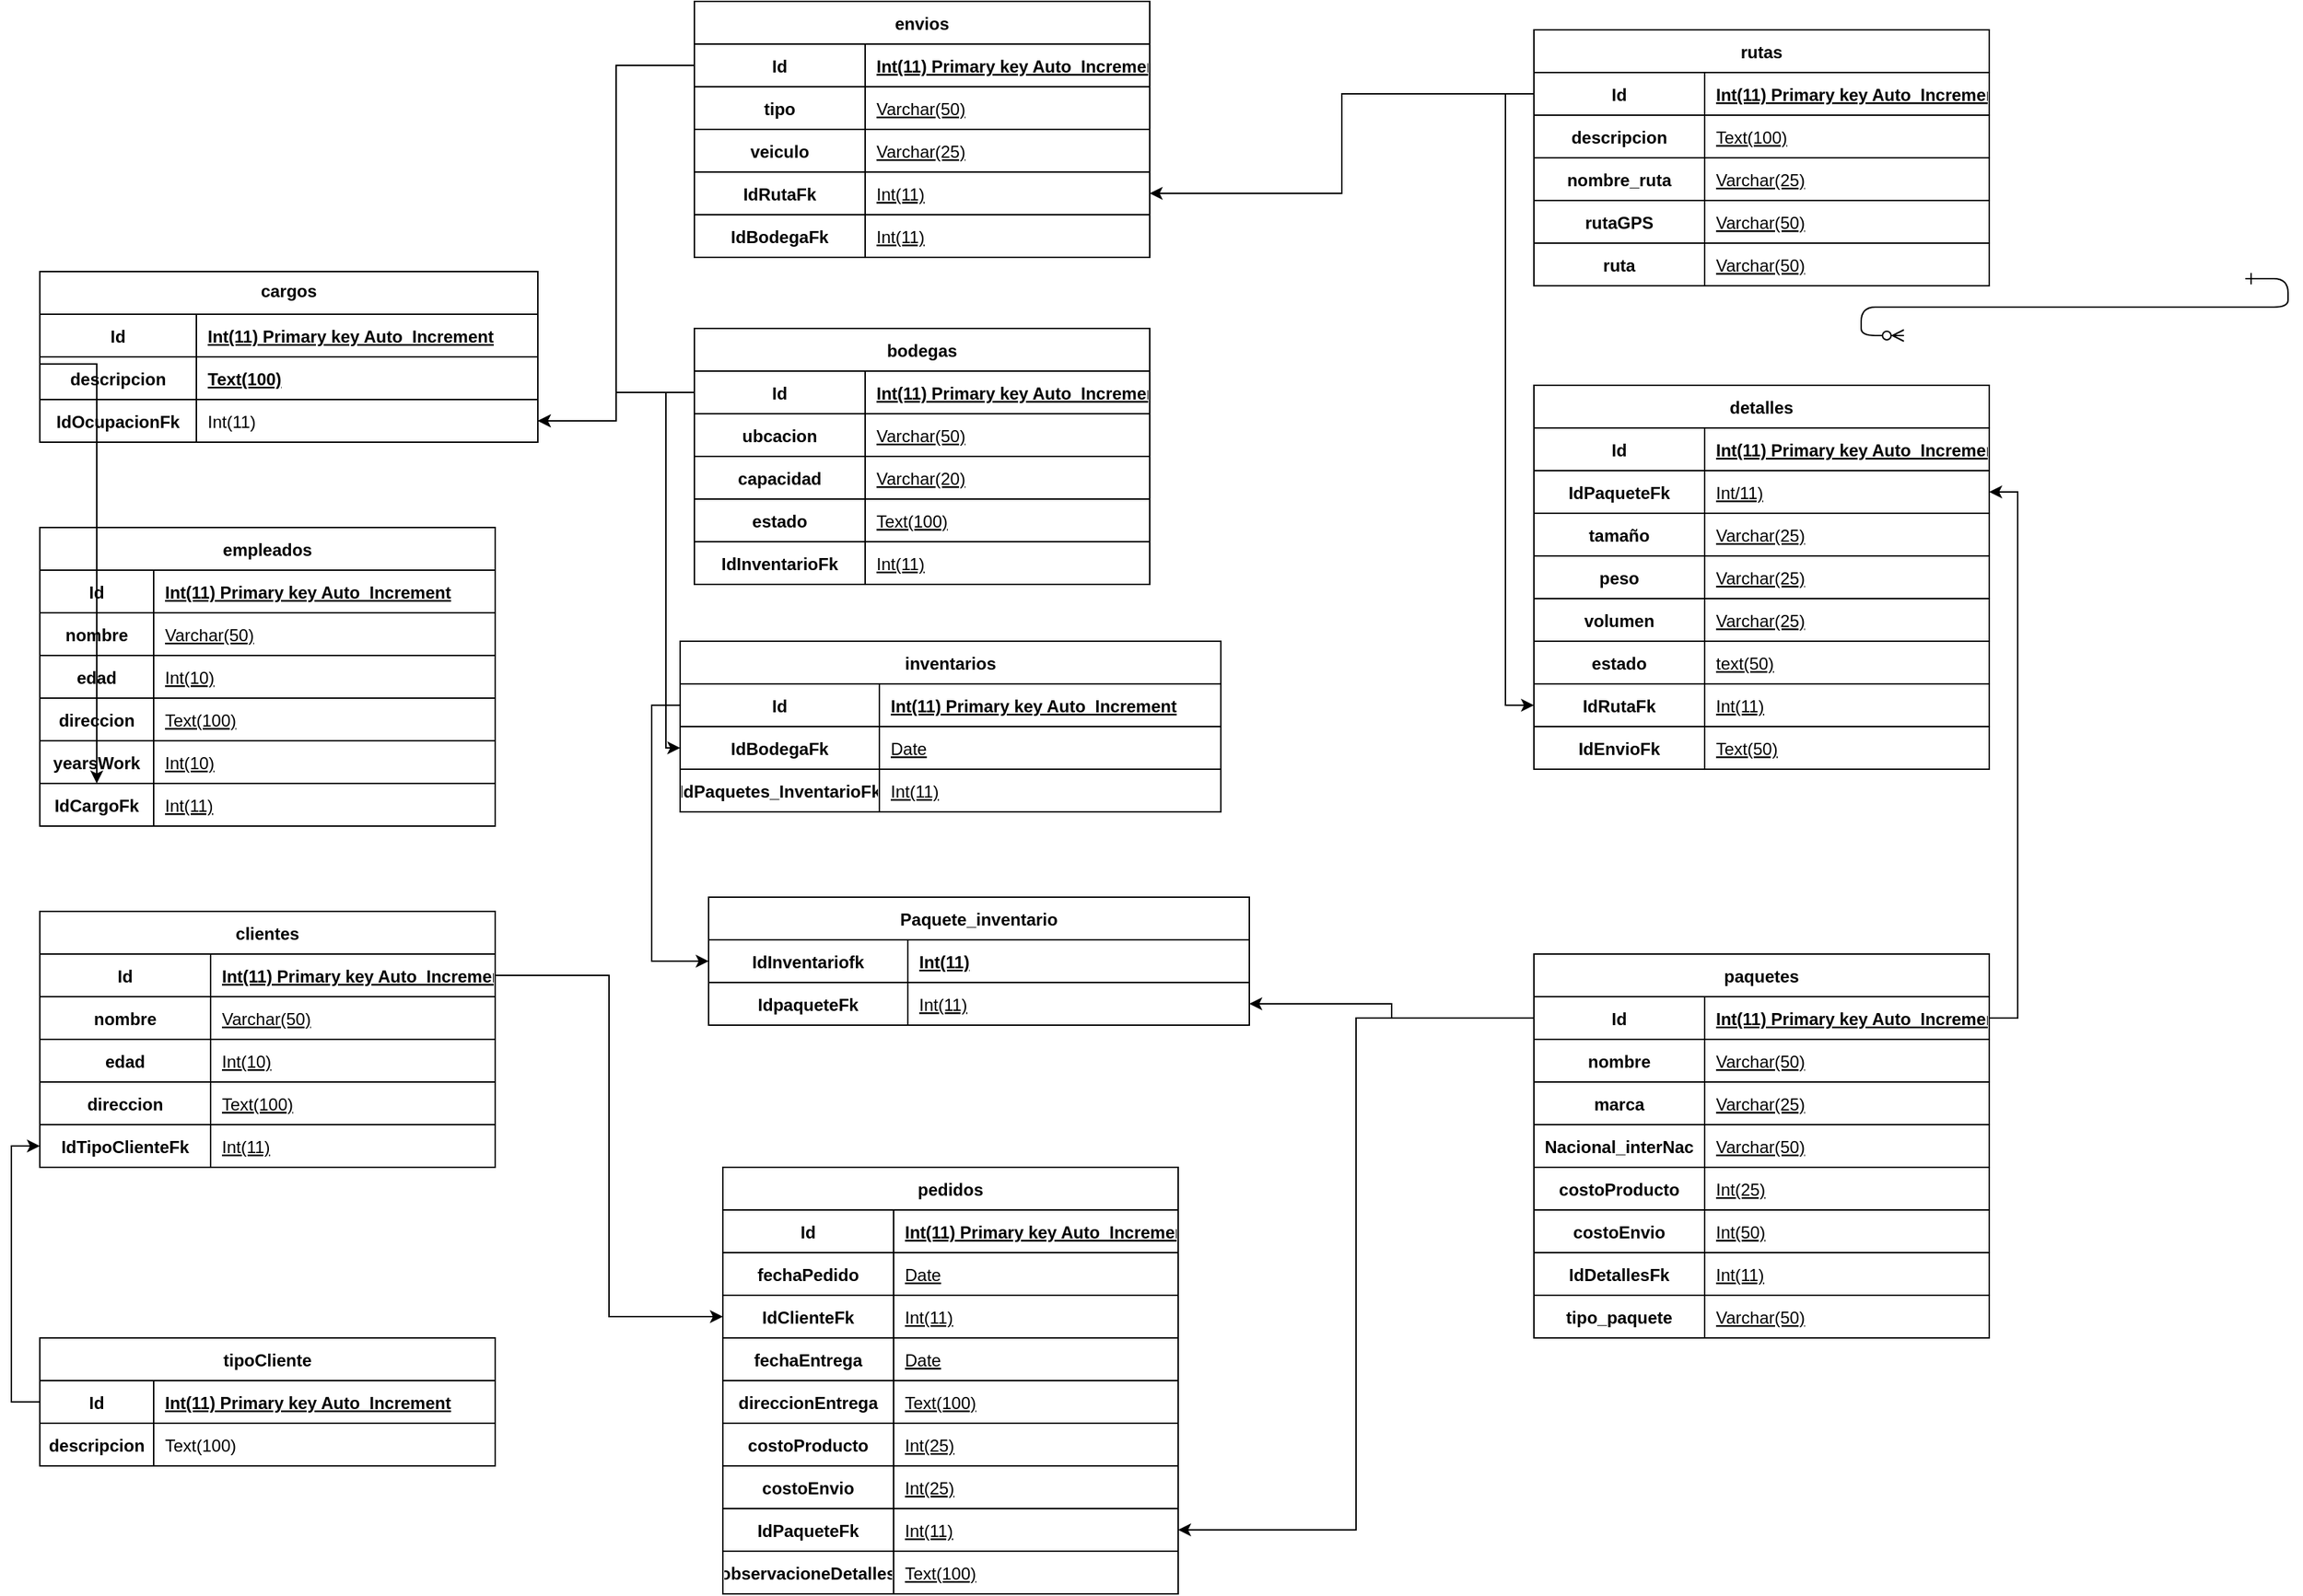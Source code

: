<mxfile version="22.0.8" type="github">
  <diagram id="R2lEEEUBdFMjLlhIrx00" name="Page-1">
    <mxGraphModel dx="4090" dy="2438" grid="1" gridSize="10" guides="1" tooltips="1" connect="1" arrows="1" fold="1" page="1" pageScale="1" pageWidth="850" pageHeight="1100" math="0" shadow="0" extFonts="Permanent Marker^https://fonts.googleapis.com/css?family=Permanent+Marker">
      <root>
        <mxCell id="0" />
        <mxCell id="1" parent="0" />
        <mxCell id="C-vyLk0tnHw3VtMMgP7b-12" value="" style="edgeStyle=entityRelationEdgeStyle;endArrow=ERzeroToMany;startArrow=ERone;endFill=1;startFill=0;" parent="1" target="C-vyLk0tnHw3VtMMgP7b-17" edge="1">
          <mxGeometry width="100" height="100" relative="1" as="geometry">
            <mxPoint x="700" y="165" as="sourcePoint" />
            <mxPoint x="460" y="205" as="targetPoint" />
          </mxGeometry>
        </mxCell>
        <mxCell id="BjRXAi5lSrloEBBdwQ4S-57" value="empleados" style="shape=table;startSize=30;container=1;collapsible=1;childLayout=tableLayout;fixedRows=1;rowLines=0;fontStyle=1;align=center;resizeLast=1;" vertex="1" parent="1">
          <mxGeometry x="-850" y="340" width="320" height="210" as="geometry" />
        </mxCell>
        <mxCell id="BjRXAi5lSrloEBBdwQ4S-58" value="" style="shape=partialRectangle;collapsible=0;dropTarget=0;pointerEvents=0;fillColor=none;points=[[0,0.5],[1,0.5]];portConstraint=eastwest;top=0;left=0;right=0;bottom=1;" vertex="1" parent="BjRXAi5lSrloEBBdwQ4S-57">
          <mxGeometry y="30" width="320" height="30" as="geometry" />
        </mxCell>
        <mxCell id="BjRXAi5lSrloEBBdwQ4S-59" value="Id" style="shape=partialRectangle;overflow=hidden;connectable=0;fillColor=none;top=0;left=0;bottom=0;right=0;fontStyle=1;" vertex="1" parent="BjRXAi5lSrloEBBdwQ4S-58">
          <mxGeometry width="80" height="30" as="geometry">
            <mxRectangle width="80" height="30" as="alternateBounds" />
          </mxGeometry>
        </mxCell>
        <mxCell id="BjRXAi5lSrloEBBdwQ4S-60" value="Int(11) Primary key Auto_Increment" style="shape=partialRectangle;overflow=hidden;connectable=0;fillColor=none;top=0;left=0;bottom=0;right=0;align=left;spacingLeft=6;fontStyle=5;" vertex="1" parent="BjRXAi5lSrloEBBdwQ4S-58">
          <mxGeometry x="80" width="240" height="30" as="geometry">
            <mxRectangle width="240" height="30" as="alternateBounds" />
          </mxGeometry>
        </mxCell>
        <mxCell id="BjRXAi5lSrloEBBdwQ4S-104" style="shape=partialRectangle;collapsible=0;dropTarget=0;pointerEvents=0;fillColor=none;points=[[0,0.5],[1,0.5]];portConstraint=eastwest;top=0;left=0;right=0;bottom=1;" vertex="1" parent="BjRXAi5lSrloEBBdwQ4S-57">
          <mxGeometry y="60" width="320" height="30" as="geometry" />
        </mxCell>
        <mxCell id="BjRXAi5lSrloEBBdwQ4S-105" value="nombre" style="shape=partialRectangle;overflow=hidden;connectable=0;fillColor=none;top=0;left=0;bottom=0;right=0;fontStyle=1;" vertex="1" parent="BjRXAi5lSrloEBBdwQ4S-104">
          <mxGeometry width="80" height="30" as="geometry">
            <mxRectangle width="80" height="30" as="alternateBounds" />
          </mxGeometry>
        </mxCell>
        <mxCell id="BjRXAi5lSrloEBBdwQ4S-106" value="Varchar(50)" style="shape=partialRectangle;overflow=hidden;connectable=0;fillColor=none;top=0;left=0;bottom=0;right=0;align=left;spacingLeft=6;fontStyle=4;" vertex="1" parent="BjRXAi5lSrloEBBdwQ4S-104">
          <mxGeometry x="80" width="240" height="30" as="geometry">
            <mxRectangle width="240" height="30" as="alternateBounds" />
          </mxGeometry>
        </mxCell>
        <mxCell id="BjRXAi5lSrloEBBdwQ4S-101" style="shape=partialRectangle;collapsible=0;dropTarget=0;pointerEvents=0;fillColor=none;points=[[0,0.5],[1,0.5]];portConstraint=eastwest;top=0;left=0;right=0;bottom=1;" vertex="1" parent="BjRXAi5lSrloEBBdwQ4S-57">
          <mxGeometry y="90" width="320" height="30" as="geometry" />
        </mxCell>
        <mxCell id="BjRXAi5lSrloEBBdwQ4S-102" value="edad" style="shape=partialRectangle;overflow=hidden;connectable=0;fillColor=none;top=0;left=0;bottom=0;right=0;fontStyle=1;" vertex="1" parent="BjRXAi5lSrloEBBdwQ4S-101">
          <mxGeometry width="80" height="30" as="geometry">
            <mxRectangle width="80" height="30" as="alternateBounds" />
          </mxGeometry>
        </mxCell>
        <mxCell id="BjRXAi5lSrloEBBdwQ4S-103" value="Int(10)" style="shape=partialRectangle;overflow=hidden;connectable=0;fillColor=none;top=0;left=0;bottom=0;right=0;align=left;spacingLeft=6;fontStyle=4;" vertex="1" parent="BjRXAi5lSrloEBBdwQ4S-101">
          <mxGeometry x="80" width="240" height="30" as="geometry">
            <mxRectangle width="240" height="30" as="alternateBounds" />
          </mxGeometry>
        </mxCell>
        <mxCell id="BjRXAi5lSrloEBBdwQ4S-98" style="shape=partialRectangle;collapsible=0;dropTarget=0;pointerEvents=0;fillColor=none;points=[[0,0.5],[1,0.5]];portConstraint=eastwest;top=0;left=0;right=0;bottom=1;" vertex="1" parent="BjRXAi5lSrloEBBdwQ4S-57">
          <mxGeometry y="120" width="320" height="30" as="geometry" />
        </mxCell>
        <mxCell id="BjRXAi5lSrloEBBdwQ4S-99" value="direccion" style="shape=partialRectangle;overflow=hidden;connectable=0;fillColor=none;top=0;left=0;bottom=0;right=0;fontStyle=1;" vertex="1" parent="BjRXAi5lSrloEBBdwQ4S-98">
          <mxGeometry width="80" height="30" as="geometry">
            <mxRectangle width="80" height="30" as="alternateBounds" />
          </mxGeometry>
        </mxCell>
        <mxCell id="BjRXAi5lSrloEBBdwQ4S-100" value="Text(100)" style="shape=partialRectangle;overflow=hidden;connectable=0;fillColor=none;top=0;left=0;bottom=0;right=0;align=left;spacingLeft=6;fontStyle=4;" vertex="1" parent="BjRXAi5lSrloEBBdwQ4S-98">
          <mxGeometry x="80" width="240" height="30" as="geometry">
            <mxRectangle width="240" height="30" as="alternateBounds" />
          </mxGeometry>
        </mxCell>
        <mxCell id="BjRXAi5lSrloEBBdwQ4S-95" style="shape=partialRectangle;collapsible=0;dropTarget=0;pointerEvents=0;fillColor=none;points=[[0,0.5],[1,0.5]];portConstraint=eastwest;top=0;left=0;right=0;bottom=1;" vertex="1" parent="BjRXAi5lSrloEBBdwQ4S-57">
          <mxGeometry y="150" width="320" height="30" as="geometry" />
        </mxCell>
        <mxCell id="BjRXAi5lSrloEBBdwQ4S-96" value="yearsWork" style="shape=partialRectangle;overflow=hidden;connectable=0;fillColor=none;top=0;left=0;bottom=0;right=0;fontStyle=1;" vertex="1" parent="BjRXAi5lSrloEBBdwQ4S-95">
          <mxGeometry width="80" height="30" as="geometry">
            <mxRectangle width="80" height="30" as="alternateBounds" />
          </mxGeometry>
        </mxCell>
        <mxCell id="BjRXAi5lSrloEBBdwQ4S-97" value="Int(10)" style="shape=partialRectangle;overflow=hidden;connectable=0;fillColor=none;top=0;left=0;bottom=0;right=0;align=left;spacingLeft=6;fontStyle=4;" vertex="1" parent="BjRXAi5lSrloEBBdwQ4S-95">
          <mxGeometry x="80" width="240" height="30" as="geometry">
            <mxRectangle width="240" height="30" as="alternateBounds" />
          </mxGeometry>
        </mxCell>
        <mxCell id="BjRXAi5lSrloEBBdwQ4S-92" style="shape=partialRectangle;collapsible=0;dropTarget=0;pointerEvents=0;fillColor=none;points=[[0,0.5],[1,0.5]];portConstraint=eastwest;top=0;left=0;right=0;bottom=1;" vertex="1" parent="BjRXAi5lSrloEBBdwQ4S-57">
          <mxGeometry y="180" width="320" height="30" as="geometry" />
        </mxCell>
        <mxCell id="BjRXAi5lSrloEBBdwQ4S-93" value="IdCargoFk" style="shape=partialRectangle;overflow=hidden;connectable=0;fillColor=none;top=0;left=0;bottom=0;right=0;fontStyle=1;" vertex="1" parent="BjRXAi5lSrloEBBdwQ4S-92">
          <mxGeometry width="80" height="30" as="geometry">
            <mxRectangle width="80" height="30" as="alternateBounds" />
          </mxGeometry>
        </mxCell>
        <mxCell id="BjRXAi5lSrloEBBdwQ4S-94" value="Int(11)" style="shape=partialRectangle;overflow=hidden;connectable=0;fillColor=none;top=0;left=0;bottom=0;right=0;align=left;spacingLeft=6;fontStyle=4;" vertex="1" parent="BjRXAi5lSrloEBBdwQ4S-92">
          <mxGeometry x="80" width="240" height="30" as="geometry">
            <mxRectangle width="240" height="30" as="alternateBounds" />
          </mxGeometry>
        </mxCell>
        <mxCell id="BjRXAi5lSrloEBBdwQ4S-111" value="" style="edgeStyle=orthogonalEdgeStyle;rounded=0;orthogonalLoop=1;jettySize=auto;html=1;exitX=0;exitY=0.5;exitDx=0;exitDy=0;" edge="1" parent="1" source="BjRXAi5lSrloEBBdwQ4S-65" target="BjRXAi5lSrloEBBdwQ4S-92">
          <mxGeometry relative="1" as="geometry">
            <mxPoint x="-760" y="195" as="targetPoint" />
            <Array as="points">
              <mxPoint x="-810" y="225" />
              <mxPoint x="-810" y="535" />
            </Array>
          </mxGeometry>
        </mxCell>
        <mxCell id="BjRXAi5lSrloEBBdwQ4S-64" value="cargos&#xa;" style="shape=table;startSize=30;container=1;collapsible=1;childLayout=tableLayout;fixedRows=1;rowLines=0;fontStyle=1;align=center;resizeLast=1;verticalAlign=top;" vertex="1" parent="1">
          <mxGeometry x="-850" y="160" width="350" height="120" as="geometry" />
        </mxCell>
        <mxCell id="BjRXAi5lSrloEBBdwQ4S-65" value="" style="shape=partialRectangle;collapsible=0;dropTarget=0;pointerEvents=0;fillColor=none;points=[[0,0.5],[1,0.5]];portConstraint=eastwest;top=0;left=0;right=0;bottom=1;" vertex="1" parent="BjRXAi5lSrloEBBdwQ4S-64">
          <mxGeometry y="30" width="350" height="30" as="geometry" />
        </mxCell>
        <mxCell id="BjRXAi5lSrloEBBdwQ4S-66" value="Id" style="shape=partialRectangle;overflow=hidden;connectable=0;fillColor=none;top=0;left=0;bottom=0;right=0;fontStyle=1;" vertex="1" parent="BjRXAi5lSrloEBBdwQ4S-65">
          <mxGeometry width="110" height="30" as="geometry">
            <mxRectangle width="110" height="30" as="alternateBounds" />
          </mxGeometry>
        </mxCell>
        <mxCell id="BjRXAi5lSrloEBBdwQ4S-67" value="Int(11) Primary key Auto_Increment" style="shape=partialRectangle;overflow=hidden;connectable=0;fillColor=none;top=0;left=0;bottom=0;right=0;align=left;spacingLeft=6;fontStyle=5;" vertex="1" parent="BjRXAi5lSrloEBBdwQ4S-65">
          <mxGeometry x="110" width="240" height="30" as="geometry">
            <mxRectangle width="240" height="30" as="alternateBounds" />
          </mxGeometry>
        </mxCell>
        <mxCell id="BjRXAi5lSrloEBBdwQ4S-298" style="shape=partialRectangle;collapsible=0;dropTarget=0;pointerEvents=0;fillColor=none;points=[[0,0.5],[1,0.5]];portConstraint=eastwest;top=0;left=0;right=0;bottom=1;" vertex="1" parent="BjRXAi5lSrloEBBdwQ4S-64">
          <mxGeometry y="60" width="350" height="30" as="geometry" />
        </mxCell>
        <mxCell id="BjRXAi5lSrloEBBdwQ4S-299" value="descripcion" style="shape=partialRectangle;overflow=hidden;connectable=0;fillColor=none;top=0;left=0;bottom=0;right=0;fontStyle=1;" vertex="1" parent="BjRXAi5lSrloEBBdwQ4S-298">
          <mxGeometry width="110" height="30" as="geometry">
            <mxRectangle width="110" height="30" as="alternateBounds" />
          </mxGeometry>
        </mxCell>
        <mxCell id="BjRXAi5lSrloEBBdwQ4S-300" value="Text(100)" style="shape=partialRectangle;overflow=hidden;connectable=0;fillColor=none;top=0;left=0;bottom=0;right=0;align=left;spacingLeft=6;fontStyle=5;" vertex="1" parent="BjRXAi5lSrloEBBdwQ4S-298">
          <mxGeometry x="110" width="240" height="30" as="geometry">
            <mxRectangle width="240" height="30" as="alternateBounds" />
          </mxGeometry>
        </mxCell>
        <mxCell id="BjRXAi5lSrloEBBdwQ4S-68" value="" style="shape=partialRectangle;collapsible=0;dropTarget=0;pointerEvents=0;fillColor=none;points=[[0,0.5],[1,0.5]];portConstraint=eastwest;top=0;left=0;right=0;bottom=0;" vertex="1" parent="BjRXAi5lSrloEBBdwQ4S-64">
          <mxGeometry y="90" width="350" height="30" as="geometry" />
        </mxCell>
        <mxCell id="BjRXAi5lSrloEBBdwQ4S-69" value="IdOcupacionFk" style="shape=partialRectangle;overflow=hidden;connectable=0;fillColor=none;top=0;left=0;bottom=0;right=0;fontStyle=1" vertex="1" parent="BjRXAi5lSrloEBBdwQ4S-68">
          <mxGeometry width="110" height="30" as="geometry">
            <mxRectangle width="110" height="30" as="alternateBounds" />
          </mxGeometry>
        </mxCell>
        <mxCell id="BjRXAi5lSrloEBBdwQ4S-70" value="Int(11)" style="shape=partialRectangle;overflow=hidden;connectable=0;fillColor=none;top=0;left=0;bottom=0;right=0;align=left;spacingLeft=6;" vertex="1" parent="BjRXAi5lSrloEBBdwQ4S-68">
          <mxGeometry x="110" width="240" height="30" as="geometry">
            <mxRectangle width="240" height="30" as="alternateBounds" />
          </mxGeometry>
        </mxCell>
        <mxCell id="BjRXAi5lSrloEBBdwQ4S-112" value="clientes" style="shape=table;startSize=30;container=1;collapsible=1;childLayout=tableLayout;fixedRows=1;rowLines=0;fontStyle=1;align=center;resizeLast=1;" vertex="1" parent="1">
          <mxGeometry x="-850" y="610" width="320" height="180" as="geometry" />
        </mxCell>
        <mxCell id="BjRXAi5lSrloEBBdwQ4S-113" value="" style="shape=partialRectangle;collapsible=0;dropTarget=0;pointerEvents=0;fillColor=none;points=[[0,0.5],[1,0.5]];portConstraint=eastwest;top=0;left=0;right=0;bottom=1;" vertex="1" parent="BjRXAi5lSrloEBBdwQ4S-112">
          <mxGeometry y="30" width="320" height="30" as="geometry" />
        </mxCell>
        <mxCell id="BjRXAi5lSrloEBBdwQ4S-114" value="Id" style="shape=partialRectangle;overflow=hidden;connectable=0;fillColor=none;top=0;left=0;bottom=0;right=0;fontStyle=1;" vertex="1" parent="BjRXAi5lSrloEBBdwQ4S-113">
          <mxGeometry width="120" height="30" as="geometry">
            <mxRectangle width="120" height="30" as="alternateBounds" />
          </mxGeometry>
        </mxCell>
        <mxCell id="BjRXAi5lSrloEBBdwQ4S-115" value="Int(11) Primary key Auto_Increment" style="shape=partialRectangle;overflow=hidden;connectable=0;fillColor=none;top=0;left=0;bottom=0;right=0;align=left;spacingLeft=6;fontStyle=5;" vertex="1" parent="BjRXAi5lSrloEBBdwQ4S-113">
          <mxGeometry x="120" width="200" height="30" as="geometry">
            <mxRectangle width="200" height="30" as="alternateBounds" />
          </mxGeometry>
        </mxCell>
        <mxCell id="BjRXAi5lSrloEBBdwQ4S-116" style="shape=partialRectangle;collapsible=0;dropTarget=0;pointerEvents=0;fillColor=none;points=[[0,0.5],[1,0.5]];portConstraint=eastwest;top=0;left=0;right=0;bottom=1;" vertex="1" parent="BjRXAi5lSrloEBBdwQ4S-112">
          <mxGeometry y="60" width="320" height="30" as="geometry" />
        </mxCell>
        <mxCell id="BjRXAi5lSrloEBBdwQ4S-117" value="nombre" style="shape=partialRectangle;overflow=hidden;connectable=0;fillColor=none;top=0;left=0;bottom=0;right=0;fontStyle=1;" vertex="1" parent="BjRXAi5lSrloEBBdwQ4S-116">
          <mxGeometry width="120" height="30" as="geometry">
            <mxRectangle width="120" height="30" as="alternateBounds" />
          </mxGeometry>
        </mxCell>
        <mxCell id="BjRXAi5lSrloEBBdwQ4S-118" value="Varchar(50)" style="shape=partialRectangle;overflow=hidden;connectable=0;fillColor=none;top=0;left=0;bottom=0;right=0;align=left;spacingLeft=6;fontStyle=4;" vertex="1" parent="BjRXAi5lSrloEBBdwQ4S-116">
          <mxGeometry x="120" width="200" height="30" as="geometry">
            <mxRectangle width="200" height="30" as="alternateBounds" />
          </mxGeometry>
        </mxCell>
        <mxCell id="BjRXAi5lSrloEBBdwQ4S-119" style="shape=partialRectangle;collapsible=0;dropTarget=0;pointerEvents=0;fillColor=none;points=[[0,0.5],[1,0.5]];portConstraint=eastwest;top=0;left=0;right=0;bottom=1;" vertex="1" parent="BjRXAi5lSrloEBBdwQ4S-112">
          <mxGeometry y="90" width="320" height="30" as="geometry" />
        </mxCell>
        <mxCell id="BjRXAi5lSrloEBBdwQ4S-120" value="edad" style="shape=partialRectangle;overflow=hidden;connectable=0;fillColor=none;top=0;left=0;bottom=0;right=0;fontStyle=1;" vertex="1" parent="BjRXAi5lSrloEBBdwQ4S-119">
          <mxGeometry width="120" height="30" as="geometry">
            <mxRectangle width="120" height="30" as="alternateBounds" />
          </mxGeometry>
        </mxCell>
        <mxCell id="BjRXAi5lSrloEBBdwQ4S-121" value="Int(10)" style="shape=partialRectangle;overflow=hidden;connectable=0;fillColor=none;top=0;left=0;bottom=0;right=0;align=left;spacingLeft=6;fontStyle=4;" vertex="1" parent="BjRXAi5lSrloEBBdwQ4S-119">
          <mxGeometry x="120" width="200" height="30" as="geometry">
            <mxRectangle width="200" height="30" as="alternateBounds" />
          </mxGeometry>
        </mxCell>
        <mxCell id="BjRXAi5lSrloEBBdwQ4S-122" style="shape=partialRectangle;collapsible=0;dropTarget=0;pointerEvents=0;fillColor=none;points=[[0,0.5],[1,0.5]];portConstraint=eastwest;top=0;left=0;right=0;bottom=1;" vertex="1" parent="BjRXAi5lSrloEBBdwQ4S-112">
          <mxGeometry y="120" width="320" height="30" as="geometry" />
        </mxCell>
        <mxCell id="BjRXAi5lSrloEBBdwQ4S-123" value="direccion" style="shape=partialRectangle;overflow=hidden;connectable=0;fillColor=none;top=0;left=0;bottom=0;right=0;fontStyle=1;" vertex="1" parent="BjRXAi5lSrloEBBdwQ4S-122">
          <mxGeometry width="120" height="30" as="geometry">
            <mxRectangle width="120" height="30" as="alternateBounds" />
          </mxGeometry>
        </mxCell>
        <mxCell id="BjRXAi5lSrloEBBdwQ4S-124" value="Text(100)" style="shape=partialRectangle;overflow=hidden;connectable=0;fillColor=none;top=0;left=0;bottom=0;right=0;align=left;spacingLeft=6;fontStyle=4;" vertex="1" parent="BjRXAi5lSrloEBBdwQ4S-122">
          <mxGeometry x="120" width="200" height="30" as="geometry">
            <mxRectangle width="200" height="30" as="alternateBounds" />
          </mxGeometry>
        </mxCell>
        <mxCell id="BjRXAi5lSrloEBBdwQ4S-128" style="shape=partialRectangle;collapsible=0;dropTarget=0;pointerEvents=0;fillColor=none;points=[[0,0.5],[1,0.5]];portConstraint=eastwest;top=0;left=0;right=0;bottom=1;" vertex="1" parent="BjRXAi5lSrloEBBdwQ4S-112">
          <mxGeometry y="150" width="320" height="30" as="geometry" />
        </mxCell>
        <mxCell id="BjRXAi5lSrloEBBdwQ4S-129" value="IdTipoClienteFk" style="shape=partialRectangle;overflow=hidden;connectable=0;fillColor=none;top=0;left=0;bottom=0;right=0;fontStyle=1;" vertex="1" parent="BjRXAi5lSrloEBBdwQ4S-128">
          <mxGeometry width="120" height="30" as="geometry">
            <mxRectangle width="120" height="30" as="alternateBounds" />
          </mxGeometry>
        </mxCell>
        <mxCell id="BjRXAi5lSrloEBBdwQ4S-130" value="Int(11)" style="shape=partialRectangle;overflow=hidden;connectable=0;fillColor=none;top=0;left=0;bottom=0;right=0;align=left;spacingLeft=6;fontStyle=4;" vertex="1" parent="BjRXAi5lSrloEBBdwQ4S-128">
          <mxGeometry x="120" width="200" height="30" as="geometry">
            <mxRectangle width="200" height="30" as="alternateBounds" />
          </mxGeometry>
        </mxCell>
        <mxCell id="BjRXAi5lSrloEBBdwQ4S-131" value="tipoCliente" style="shape=table;startSize=30;container=1;collapsible=1;childLayout=tableLayout;fixedRows=1;rowLines=0;fontStyle=1;align=center;resizeLast=1;" vertex="1" parent="1">
          <mxGeometry x="-850" y="910" width="320" height="90" as="geometry" />
        </mxCell>
        <mxCell id="BjRXAi5lSrloEBBdwQ4S-132" value="" style="shape=partialRectangle;collapsible=0;dropTarget=0;pointerEvents=0;fillColor=none;points=[[0,0.5],[1,0.5]];portConstraint=eastwest;top=0;left=0;right=0;bottom=1;" vertex="1" parent="BjRXAi5lSrloEBBdwQ4S-131">
          <mxGeometry y="30" width="320" height="30" as="geometry" />
        </mxCell>
        <mxCell id="BjRXAi5lSrloEBBdwQ4S-133" value="Id" style="shape=partialRectangle;overflow=hidden;connectable=0;fillColor=none;top=0;left=0;bottom=0;right=0;fontStyle=1;" vertex="1" parent="BjRXAi5lSrloEBBdwQ4S-132">
          <mxGeometry width="80" height="30" as="geometry">
            <mxRectangle width="80" height="30" as="alternateBounds" />
          </mxGeometry>
        </mxCell>
        <mxCell id="BjRXAi5lSrloEBBdwQ4S-134" value="Int(11) Primary key Auto_Increment" style="shape=partialRectangle;overflow=hidden;connectable=0;fillColor=none;top=0;left=0;bottom=0;right=0;align=left;spacingLeft=6;fontStyle=5;" vertex="1" parent="BjRXAi5lSrloEBBdwQ4S-132">
          <mxGeometry x="80" width="240" height="30" as="geometry">
            <mxRectangle width="240" height="30" as="alternateBounds" />
          </mxGeometry>
        </mxCell>
        <mxCell id="BjRXAi5lSrloEBBdwQ4S-135" value="" style="shape=partialRectangle;collapsible=0;dropTarget=0;pointerEvents=0;fillColor=none;points=[[0,0.5],[1,0.5]];portConstraint=eastwest;top=0;left=0;right=0;bottom=0;" vertex="1" parent="BjRXAi5lSrloEBBdwQ4S-131">
          <mxGeometry y="60" width="320" height="30" as="geometry" />
        </mxCell>
        <mxCell id="BjRXAi5lSrloEBBdwQ4S-136" value="descripcion" style="shape=partialRectangle;overflow=hidden;connectable=0;fillColor=none;top=0;left=0;bottom=0;right=0;fontStyle=1" vertex="1" parent="BjRXAi5lSrloEBBdwQ4S-135">
          <mxGeometry width="80" height="30" as="geometry">
            <mxRectangle width="80" height="30" as="alternateBounds" />
          </mxGeometry>
        </mxCell>
        <mxCell id="BjRXAi5lSrloEBBdwQ4S-137" value="Text(100)" style="shape=partialRectangle;overflow=hidden;connectable=0;fillColor=none;top=0;left=0;bottom=0;right=0;align=left;spacingLeft=6;" vertex="1" parent="BjRXAi5lSrloEBBdwQ4S-135">
          <mxGeometry x="80" width="240" height="30" as="geometry">
            <mxRectangle width="240" height="30" as="alternateBounds" />
          </mxGeometry>
        </mxCell>
        <mxCell id="BjRXAi5lSrloEBBdwQ4S-138" style="edgeStyle=orthogonalEdgeStyle;rounded=0;orthogonalLoop=1;jettySize=auto;html=1;exitX=0;exitY=0.5;exitDx=0;exitDy=0;entryX=0;entryY=0.5;entryDx=0;entryDy=0;" edge="1" parent="1" source="BjRXAi5lSrloEBBdwQ4S-131" target="BjRXAi5lSrloEBBdwQ4S-128">
          <mxGeometry relative="1" as="geometry" />
        </mxCell>
        <mxCell id="BjRXAi5lSrloEBBdwQ4S-139" value="pedidos" style="shape=table;startSize=30;container=1;collapsible=1;childLayout=tableLayout;fixedRows=1;rowLines=0;fontStyle=1;align=center;resizeLast=1;" vertex="1" parent="1">
          <mxGeometry x="-370" y="790" width="320" height="300" as="geometry" />
        </mxCell>
        <mxCell id="BjRXAi5lSrloEBBdwQ4S-140" value="" style="shape=partialRectangle;collapsible=0;dropTarget=0;pointerEvents=0;fillColor=none;points=[[0,0.5],[1,0.5]];portConstraint=eastwest;top=0;left=0;right=0;bottom=1;" vertex="1" parent="BjRXAi5lSrloEBBdwQ4S-139">
          <mxGeometry y="30" width="320" height="30" as="geometry" />
        </mxCell>
        <mxCell id="BjRXAi5lSrloEBBdwQ4S-141" value="Id" style="shape=partialRectangle;overflow=hidden;connectable=0;fillColor=none;top=0;left=0;bottom=0;right=0;fontStyle=1;" vertex="1" parent="BjRXAi5lSrloEBBdwQ4S-140">
          <mxGeometry width="120" height="30" as="geometry">
            <mxRectangle width="120" height="30" as="alternateBounds" />
          </mxGeometry>
        </mxCell>
        <mxCell id="BjRXAi5lSrloEBBdwQ4S-142" value="Int(11) Primary key Auto_Increment" style="shape=partialRectangle;overflow=hidden;connectable=0;fillColor=none;top=0;left=0;bottom=0;right=0;align=left;spacingLeft=6;fontStyle=5;" vertex="1" parent="BjRXAi5lSrloEBBdwQ4S-140">
          <mxGeometry x="120" width="200" height="30" as="geometry">
            <mxRectangle width="200" height="30" as="alternateBounds" />
          </mxGeometry>
        </mxCell>
        <mxCell id="BjRXAi5lSrloEBBdwQ4S-143" style="shape=partialRectangle;collapsible=0;dropTarget=0;pointerEvents=0;fillColor=none;points=[[0,0.5],[1,0.5]];portConstraint=eastwest;top=0;left=0;right=0;bottom=1;" vertex="1" parent="BjRXAi5lSrloEBBdwQ4S-139">
          <mxGeometry y="60" width="320" height="30" as="geometry" />
        </mxCell>
        <mxCell id="BjRXAi5lSrloEBBdwQ4S-144" value="fechaPedido" style="shape=partialRectangle;overflow=hidden;connectable=0;fillColor=none;top=0;left=0;bottom=0;right=0;fontStyle=1;" vertex="1" parent="BjRXAi5lSrloEBBdwQ4S-143">
          <mxGeometry width="120" height="30" as="geometry">
            <mxRectangle width="120" height="30" as="alternateBounds" />
          </mxGeometry>
        </mxCell>
        <mxCell id="BjRXAi5lSrloEBBdwQ4S-145" value="Date" style="shape=partialRectangle;overflow=hidden;connectable=0;fillColor=none;top=0;left=0;bottom=0;right=0;align=left;spacingLeft=6;fontStyle=4;" vertex="1" parent="BjRXAi5lSrloEBBdwQ4S-143">
          <mxGeometry x="120" width="200" height="30" as="geometry">
            <mxRectangle width="200" height="30" as="alternateBounds" />
          </mxGeometry>
        </mxCell>
        <mxCell id="BjRXAi5lSrloEBBdwQ4S-146" style="shape=partialRectangle;collapsible=0;dropTarget=0;pointerEvents=0;fillColor=none;points=[[0,0.5],[1,0.5]];portConstraint=eastwest;top=0;left=0;right=0;bottom=1;" vertex="1" parent="BjRXAi5lSrloEBBdwQ4S-139">
          <mxGeometry y="90" width="320" height="30" as="geometry" />
        </mxCell>
        <mxCell id="BjRXAi5lSrloEBBdwQ4S-147" value="IdClienteFk" style="shape=partialRectangle;overflow=hidden;connectable=0;fillColor=none;top=0;left=0;bottom=0;right=0;fontStyle=1;" vertex="1" parent="BjRXAi5lSrloEBBdwQ4S-146">
          <mxGeometry width="120" height="30" as="geometry">
            <mxRectangle width="120" height="30" as="alternateBounds" />
          </mxGeometry>
        </mxCell>
        <mxCell id="BjRXAi5lSrloEBBdwQ4S-148" value="Int(11)" style="shape=partialRectangle;overflow=hidden;connectable=0;fillColor=none;top=0;left=0;bottom=0;right=0;align=left;spacingLeft=6;fontStyle=4;" vertex="1" parent="BjRXAi5lSrloEBBdwQ4S-146">
          <mxGeometry x="120" width="200" height="30" as="geometry">
            <mxRectangle width="200" height="30" as="alternateBounds" />
          </mxGeometry>
        </mxCell>
        <mxCell id="BjRXAi5lSrloEBBdwQ4S-149" style="shape=partialRectangle;collapsible=0;dropTarget=0;pointerEvents=0;fillColor=none;points=[[0,0.5],[1,0.5]];portConstraint=eastwest;top=0;left=0;right=0;bottom=1;" vertex="1" parent="BjRXAi5lSrloEBBdwQ4S-139">
          <mxGeometry y="120" width="320" height="30" as="geometry" />
        </mxCell>
        <mxCell id="BjRXAi5lSrloEBBdwQ4S-150" value="fechaEntrega" style="shape=partialRectangle;overflow=hidden;connectable=0;fillColor=none;top=0;left=0;bottom=0;right=0;fontStyle=1;" vertex="1" parent="BjRXAi5lSrloEBBdwQ4S-149">
          <mxGeometry width="120" height="30" as="geometry">
            <mxRectangle width="120" height="30" as="alternateBounds" />
          </mxGeometry>
        </mxCell>
        <mxCell id="BjRXAi5lSrloEBBdwQ4S-151" value="Date" style="shape=partialRectangle;overflow=hidden;connectable=0;fillColor=none;top=0;left=0;bottom=0;right=0;align=left;spacingLeft=6;fontStyle=4;" vertex="1" parent="BjRXAi5lSrloEBBdwQ4S-149">
          <mxGeometry x="120" width="200" height="30" as="geometry">
            <mxRectangle width="200" height="30" as="alternateBounds" />
          </mxGeometry>
        </mxCell>
        <mxCell id="BjRXAi5lSrloEBBdwQ4S-152" style="shape=partialRectangle;collapsible=0;dropTarget=0;pointerEvents=0;fillColor=none;points=[[0,0.5],[1,0.5]];portConstraint=eastwest;top=0;left=0;right=0;bottom=1;" vertex="1" parent="BjRXAi5lSrloEBBdwQ4S-139">
          <mxGeometry y="150" width="320" height="30" as="geometry" />
        </mxCell>
        <mxCell id="BjRXAi5lSrloEBBdwQ4S-153" value="direccionEntrega" style="shape=partialRectangle;overflow=hidden;connectable=0;fillColor=none;top=0;left=0;bottom=0;right=0;fontStyle=1;" vertex="1" parent="BjRXAi5lSrloEBBdwQ4S-152">
          <mxGeometry width="120" height="30" as="geometry">
            <mxRectangle width="120" height="30" as="alternateBounds" />
          </mxGeometry>
        </mxCell>
        <mxCell id="BjRXAi5lSrloEBBdwQ4S-154" value="Text(100)" style="shape=partialRectangle;overflow=hidden;connectable=0;fillColor=none;top=0;left=0;bottom=0;right=0;align=left;spacingLeft=6;fontStyle=4;" vertex="1" parent="BjRXAi5lSrloEBBdwQ4S-152">
          <mxGeometry x="120" width="200" height="30" as="geometry">
            <mxRectangle width="200" height="30" as="alternateBounds" />
          </mxGeometry>
        </mxCell>
        <mxCell id="BjRXAi5lSrloEBBdwQ4S-156" style="shape=partialRectangle;collapsible=0;dropTarget=0;pointerEvents=0;fillColor=none;points=[[0,0.5],[1,0.5]];portConstraint=eastwest;top=0;left=0;right=0;bottom=1;" vertex="1" parent="BjRXAi5lSrloEBBdwQ4S-139">
          <mxGeometry y="180" width="320" height="30" as="geometry" />
        </mxCell>
        <mxCell id="BjRXAi5lSrloEBBdwQ4S-157" value="costoProducto" style="shape=partialRectangle;overflow=hidden;connectable=0;fillColor=none;top=0;left=0;bottom=0;right=0;fontStyle=1;" vertex="1" parent="BjRXAi5lSrloEBBdwQ4S-156">
          <mxGeometry width="120" height="30" as="geometry">
            <mxRectangle width="120" height="30" as="alternateBounds" />
          </mxGeometry>
        </mxCell>
        <mxCell id="BjRXAi5lSrloEBBdwQ4S-158" value="Int(25)" style="shape=partialRectangle;overflow=hidden;connectable=0;fillColor=none;top=0;left=0;bottom=0;right=0;align=left;spacingLeft=6;fontStyle=4;" vertex="1" parent="BjRXAi5lSrloEBBdwQ4S-156">
          <mxGeometry x="120" width="200" height="30" as="geometry">
            <mxRectangle width="200" height="30" as="alternateBounds" />
          </mxGeometry>
        </mxCell>
        <mxCell id="BjRXAi5lSrloEBBdwQ4S-159" style="shape=partialRectangle;collapsible=0;dropTarget=0;pointerEvents=0;fillColor=none;points=[[0,0.5],[1,0.5]];portConstraint=eastwest;top=0;left=0;right=0;bottom=1;" vertex="1" parent="BjRXAi5lSrloEBBdwQ4S-139">
          <mxGeometry y="210" width="320" height="30" as="geometry" />
        </mxCell>
        <mxCell id="BjRXAi5lSrloEBBdwQ4S-160" value="costoEnvio" style="shape=partialRectangle;overflow=hidden;connectable=0;fillColor=none;top=0;left=0;bottom=0;right=0;fontStyle=1;" vertex="1" parent="BjRXAi5lSrloEBBdwQ4S-159">
          <mxGeometry width="120" height="30" as="geometry">
            <mxRectangle width="120" height="30" as="alternateBounds" />
          </mxGeometry>
        </mxCell>
        <mxCell id="BjRXAi5lSrloEBBdwQ4S-161" value="Int(25)" style="shape=partialRectangle;overflow=hidden;connectable=0;fillColor=none;top=0;left=0;bottom=0;right=0;align=left;spacingLeft=6;fontStyle=4;" vertex="1" parent="BjRXAi5lSrloEBBdwQ4S-159">
          <mxGeometry x="120" width="200" height="30" as="geometry">
            <mxRectangle width="200" height="30" as="alternateBounds" />
          </mxGeometry>
        </mxCell>
        <mxCell id="BjRXAi5lSrloEBBdwQ4S-162" style="shape=partialRectangle;collapsible=0;dropTarget=0;pointerEvents=0;fillColor=none;points=[[0,0.5],[1,0.5]];portConstraint=eastwest;top=0;left=0;right=0;bottom=1;" vertex="1" parent="BjRXAi5lSrloEBBdwQ4S-139">
          <mxGeometry y="240" width="320" height="30" as="geometry" />
        </mxCell>
        <mxCell id="BjRXAi5lSrloEBBdwQ4S-163" value="IdPaqueteFk" style="shape=partialRectangle;overflow=hidden;connectable=0;fillColor=none;top=0;left=0;bottom=0;right=0;fontStyle=1;" vertex="1" parent="BjRXAi5lSrloEBBdwQ4S-162">
          <mxGeometry width="120" height="30" as="geometry">
            <mxRectangle width="120" height="30" as="alternateBounds" />
          </mxGeometry>
        </mxCell>
        <mxCell id="BjRXAi5lSrloEBBdwQ4S-164" value="Int(11)" style="shape=partialRectangle;overflow=hidden;connectable=0;fillColor=none;top=0;left=0;bottom=0;right=0;align=left;spacingLeft=6;fontStyle=4;" vertex="1" parent="BjRXAi5lSrloEBBdwQ4S-162">
          <mxGeometry x="120" width="200" height="30" as="geometry">
            <mxRectangle width="200" height="30" as="alternateBounds" />
          </mxGeometry>
        </mxCell>
        <mxCell id="BjRXAi5lSrloEBBdwQ4S-165" style="shape=partialRectangle;collapsible=0;dropTarget=0;pointerEvents=0;fillColor=none;points=[[0,0.5],[1,0.5]];portConstraint=eastwest;top=0;left=0;right=0;bottom=1;" vertex="1" parent="BjRXAi5lSrloEBBdwQ4S-139">
          <mxGeometry y="270" width="320" height="30" as="geometry" />
        </mxCell>
        <mxCell id="BjRXAi5lSrloEBBdwQ4S-166" value="observacioneDetalles" style="shape=partialRectangle;overflow=hidden;connectable=0;fillColor=none;top=0;left=0;bottom=0;right=0;fontStyle=1;" vertex="1" parent="BjRXAi5lSrloEBBdwQ4S-165">
          <mxGeometry width="120" height="30" as="geometry">
            <mxRectangle width="120" height="30" as="alternateBounds" />
          </mxGeometry>
        </mxCell>
        <mxCell id="BjRXAi5lSrloEBBdwQ4S-167" value="Text(100)" style="shape=partialRectangle;overflow=hidden;connectable=0;fillColor=none;top=0;left=0;bottom=0;right=0;align=left;spacingLeft=6;fontStyle=4;" vertex="1" parent="BjRXAi5lSrloEBBdwQ4S-165">
          <mxGeometry x="120" width="200" height="30" as="geometry">
            <mxRectangle width="200" height="30" as="alternateBounds" />
          </mxGeometry>
        </mxCell>
        <mxCell id="BjRXAi5lSrloEBBdwQ4S-155" style="edgeStyle=orthogonalEdgeStyle;rounded=0;orthogonalLoop=1;jettySize=auto;html=1;exitX=1;exitY=0.5;exitDx=0;exitDy=0;entryX=0;entryY=0.5;entryDx=0;entryDy=0;" edge="1" parent="1" source="BjRXAi5lSrloEBBdwQ4S-113" target="BjRXAi5lSrloEBBdwQ4S-146">
          <mxGeometry relative="1" as="geometry" />
        </mxCell>
        <mxCell id="BjRXAi5lSrloEBBdwQ4S-168" value="paquetes" style="shape=table;startSize=30;container=1;collapsible=1;childLayout=tableLayout;fixedRows=1;rowLines=0;fontStyle=1;align=center;resizeLast=1;" vertex="1" parent="1">
          <mxGeometry x="200" y="640" width="320" height="270" as="geometry" />
        </mxCell>
        <mxCell id="BjRXAi5lSrloEBBdwQ4S-169" value="" style="shape=partialRectangle;collapsible=0;dropTarget=0;pointerEvents=0;fillColor=none;points=[[0,0.5],[1,0.5]];portConstraint=eastwest;top=0;left=0;right=0;bottom=1;" vertex="1" parent="BjRXAi5lSrloEBBdwQ4S-168">
          <mxGeometry y="30" width="320" height="30" as="geometry" />
        </mxCell>
        <mxCell id="BjRXAi5lSrloEBBdwQ4S-170" value="Id" style="shape=partialRectangle;overflow=hidden;connectable=0;fillColor=none;top=0;left=0;bottom=0;right=0;fontStyle=1;" vertex="1" parent="BjRXAi5lSrloEBBdwQ4S-169">
          <mxGeometry width="120" height="30" as="geometry">
            <mxRectangle width="120" height="30" as="alternateBounds" />
          </mxGeometry>
        </mxCell>
        <mxCell id="BjRXAi5lSrloEBBdwQ4S-171" value="Int(11) Primary key Auto_Increment" style="shape=partialRectangle;overflow=hidden;connectable=0;fillColor=none;top=0;left=0;bottom=0;right=0;align=left;spacingLeft=6;fontStyle=5;" vertex="1" parent="BjRXAi5lSrloEBBdwQ4S-169">
          <mxGeometry x="120" width="200" height="30" as="geometry">
            <mxRectangle width="200" height="30" as="alternateBounds" />
          </mxGeometry>
        </mxCell>
        <mxCell id="BjRXAi5lSrloEBBdwQ4S-172" style="shape=partialRectangle;collapsible=0;dropTarget=0;pointerEvents=0;fillColor=none;points=[[0,0.5],[1,0.5]];portConstraint=eastwest;top=0;left=0;right=0;bottom=1;" vertex="1" parent="BjRXAi5lSrloEBBdwQ4S-168">
          <mxGeometry y="60" width="320" height="30" as="geometry" />
        </mxCell>
        <mxCell id="BjRXAi5lSrloEBBdwQ4S-173" value="nombre" style="shape=partialRectangle;overflow=hidden;connectable=0;fillColor=none;top=0;left=0;bottom=0;right=0;fontStyle=1;" vertex="1" parent="BjRXAi5lSrloEBBdwQ4S-172">
          <mxGeometry width="120" height="30" as="geometry">
            <mxRectangle width="120" height="30" as="alternateBounds" />
          </mxGeometry>
        </mxCell>
        <mxCell id="BjRXAi5lSrloEBBdwQ4S-174" value="Varchar(50)" style="shape=partialRectangle;overflow=hidden;connectable=0;fillColor=none;top=0;left=0;bottom=0;right=0;align=left;spacingLeft=6;fontStyle=4;" vertex="1" parent="BjRXAi5lSrloEBBdwQ4S-172">
          <mxGeometry x="120" width="200" height="30" as="geometry">
            <mxRectangle width="200" height="30" as="alternateBounds" />
          </mxGeometry>
        </mxCell>
        <mxCell id="BjRXAi5lSrloEBBdwQ4S-175" style="shape=partialRectangle;collapsible=0;dropTarget=0;pointerEvents=0;fillColor=none;points=[[0,0.5],[1,0.5]];portConstraint=eastwest;top=0;left=0;right=0;bottom=1;" vertex="1" parent="BjRXAi5lSrloEBBdwQ4S-168">
          <mxGeometry y="90" width="320" height="30" as="geometry" />
        </mxCell>
        <mxCell id="BjRXAi5lSrloEBBdwQ4S-176" value="marca" style="shape=partialRectangle;overflow=hidden;connectable=0;fillColor=none;top=0;left=0;bottom=0;right=0;fontStyle=1;" vertex="1" parent="BjRXAi5lSrloEBBdwQ4S-175">
          <mxGeometry width="120" height="30" as="geometry">
            <mxRectangle width="120" height="30" as="alternateBounds" />
          </mxGeometry>
        </mxCell>
        <mxCell id="BjRXAi5lSrloEBBdwQ4S-177" value="Varchar(25)" style="shape=partialRectangle;overflow=hidden;connectable=0;fillColor=none;top=0;left=0;bottom=0;right=0;align=left;spacingLeft=6;fontStyle=4;" vertex="1" parent="BjRXAi5lSrloEBBdwQ4S-175">
          <mxGeometry x="120" width="200" height="30" as="geometry">
            <mxRectangle width="200" height="30" as="alternateBounds" />
          </mxGeometry>
        </mxCell>
        <mxCell id="BjRXAi5lSrloEBBdwQ4S-181" style="shape=partialRectangle;collapsible=0;dropTarget=0;pointerEvents=0;fillColor=none;points=[[0,0.5],[1,0.5]];portConstraint=eastwest;top=0;left=0;right=0;bottom=1;" vertex="1" parent="BjRXAi5lSrloEBBdwQ4S-168">
          <mxGeometry y="120" width="320" height="30" as="geometry" />
        </mxCell>
        <mxCell id="BjRXAi5lSrloEBBdwQ4S-182" value="Nacional_interNac" style="shape=partialRectangle;overflow=hidden;connectable=0;fillColor=none;top=0;left=0;bottom=0;right=0;fontStyle=1;" vertex="1" parent="BjRXAi5lSrloEBBdwQ4S-181">
          <mxGeometry width="120" height="30" as="geometry">
            <mxRectangle width="120" height="30" as="alternateBounds" />
          </mxGeometry>
        </mxCell>
        <mxCell id="BjRXAi5lSrloEBBdwQ4S-183" value="Varchar(50)" style="shape=partialRectangle;overflow=hidden;connectable=0;fillColor=none;top=0;left=0;bottom=0;right=0;align=left;spacingLeft=6;fontStyle=4;" vertex="1" parent="BjRXAi5lSrloEBBdwQ4S-181">
          <mxGeometry x="120" width="200" height="30" as="geometry">
            <mxRectangle width="200" height="30" as="alternateBounds" />
          </mxGeometry>
        </mxCell>
        <mxCell id="BjRXAi5lSrloEBBdwQ4S-184" style="shape=partialRectangle;collapsible=0;dropTarget=0;pointerEvents=0;fillColor=none;points=[[0,0.5],[1,0.5]];portConstraint=eastwest;top=0;left=0;right=0;bottom=1;" vertex="1" parent="BjRXAi5lSrloEBBdwQ4S-168">
          <mxGeometry y="150" width="320" height="30" as="geometry" />
        </mxCell>
        <mxCell id="BjRXAi5lSrloEBBdwQ4S-185" value="costoProducto" style="shape=partialRectangle;overflow=hidden;connectable=0;fillColor=none;top=0;left=0;bottom=0;right=0;fontStyle=1;" vertex="1" parent="BjRXAi5lSrloEBBdwQ4S-184">
          <mxGeometry width="120" height="30" as="geometry">
            <mxRectangle width="120" height="30" as="alternateBounds" />
          </mxGeometry>
        </mxCell>
        <mxCell id="BjRXAi5lSrloEBBdwQ4S-186" value="Int(25)" style="shape=partialRectangle;overflow=hidden;connectable=0;fillColor=none;top=0;left=0;bottom=0;right=0;align=left;spacingLeft=6;fontStyle=4;" vertex="1" parent="BjRXAi5lSrloEBBdwQ4S-184">
          <mxGeometry x="120" width="200" height="30" as="geometry">
            <mxRectangle width="200" height="30" as="alternateBounds" />
          </mxGeometry>
        </mxCell>
        <mxCell id="BjRXAi5lSrloEBBdwQ4S-187" style="shape=partialRectangle;collapsible=0;dropTarget=0;pointerEvents=0;fillColor=none;points=[[0,0.5],[1,0.5]];portConstraint=eastwest;top=0;left=0;right=0;bottom=1;" vertex="1" parent="BjRXAi5lSrloEBBdwQ4S-168">
          <mxGeometry y="180" width="320" height="30" as="geometry" />
        </mxCell>
        <mxCell id="BjRXAi5lSrloEBBdwQ4S-188" value="costoEnvio" style="shape=partialRectangle;overflow=hidden;connectable=0;fillColor=none;top=0;left=0;bottom=0;right=0;fontStyle=1;" vertex="1" parent="BjRXAi5lSrloEBBdwQ4S-187">
          <mxGeometry width="120" height="30" as="geometry">
            <mxRectangle width="120" height="30" as="alternateBounds" />
          </mxGeometry>
        </mxCell>
        <mxCell id="BjRXAi5lSrloEBBdwQ4S-189" value="Int(50)" style="shape=partialRectangle;overflow=hidden;connectable=0;fillColor=none;top=0;left=0;bottom=0;right=0;align=left;spacingLeft=6;fontStyle=4;" vertex="1" parent="BjRXAi5lSrloEBBdwQ4S-187">
          <mxGeometry x="120" width="200" height="30" as="geometry">
            <mxRectangle width="200" height="30" as="alternateBounds" />
          </mxGeometry>
        </mxCell>
        <mxCell id="BjRXAi5lSrloEBBdwQ4S-190" style="shape=partialRectangle;collapsible=0;dropTarget=0;pointerEvents=0;fillColor=none;points=[[0,0.5],[1,0.5]];portConstraint=eastwest;top=0;left=0;right=0;bottom=1;" vertex="1" parent="BjRXAi5lSrloEBBdwQ4S-168">
          <mxGeometry y="210" width="320" height="30" as="geometry" />
        </mxCell>
        <mxCell id="BjRXAi5lSrloEBBdwQ4S-191" value="IdDetallesFk" style="shape=partialRectangle;overflow=hidden;connectable=0;fillColor=none;top=0;left=0;bottom=0;right=0;fontStyle=1;" vertex="1" parent="BjRXAi5lSrloEBBdwQ4S-190">
          <mxGeometry width="120" height="30" as="geometry">
            <mxRectangle width="120" height="30" as="alternateBounds" />
          </mxGeometry>
        </mxCell>
        <mxCell id="BjRXAi5lSrloEBBdwQ4S-192" value="Int(11)" style="shape=partialRectangle;overflow=hidden;connectable=0;fillColor=none;top=0;left=0;bottom=0;right=0;align=left;spacingLeft=6;fontStyle=4;" vertex="1" parent="BjRXAi5lSrloEBBdwQ4S-190">
          <mxGeometry x="120" width="200" height="30" as="geometry">
            <mxRectangle width="200" height="30" as="alternateBounds" />
          </mxGeometry>
        </mxCell>
        <mxCell id="BjRXAi5lSrloEBBdwQ4S-193" style="shape=partialRectangle;collapsible=0;dropTarget=0;pointerEvents=0;fillColor=none;points=[[0,0.5],[1,0.5]];portConstraint=eastwest;top=0;left=0;right=0;bottom=1;" vertex="1" parent="BjRXAi5lSrloEBBdwQ4S-168">
          <mxGeometry y="240" width="320" height="30" as="geometry" />
        </mxCell>
        <mxCell id="BjRXAi5lSrloEBBdwQ4S-194" value="tipo_paquete" style="shape=partialRectangle;overflow=hidden;connectable=0;fillColor=none;top=0;left=0;bottom=0;right=0;fontStyle=1;" vertex="1" parent="BjRXAi5lSrloEBBdwQ4S-193">
          <mxGeometry width="120" height="30" as="geometry">
            <mxRectangle width="120" height="30" as="alternateBounds" />
          </mxGeometry>
        </mxCell>
        <mxCell id="BjRXAi5lSrloEBBdwQ4S-195" value="Varchar(50)" style="shape=partialRectangle;overflow=hidden;connectable=0;fillColor=none;top=0;left=0;bottom=0;right=0;align=left;spacingLeft=6;fontStyle=4;" vertex="1" parent="BjRXAi5lSrloEBBdwQ4S-193">
          <mxGeometry x="120" width="200" height="30" as="geometry">
            <mxRectangle width="200" height="30" as="alternateBounds" />
          </mxGeometry>
        </mxCell>
        <mxCell id="BjRXAi5lSrloEBBdwQ4S-197" value="detalles" style="shape=table;startSize=30;container=1;collapsible=1;childLayout=tableLayout;fixedRows=1;rowLines=0;fontStyle=1;align=center;resizeLast=1;" vertex="1" parent="1">
          <mxGeometry x="200" y="240" width="320" height="270" as="geometry" />
        </mxCell>
        <mxCell id="BjRXAi5lSrloEBBdwQ4S-198" value="" style="shape=partialRectangle;collapsible=0;dropTarget=0;pointerEvents=0;fillColor=none;points=[[0,0.5],[1,0.5]];portConstraint=eastwest;top=0;left=0;right=0;bottom=1;" vertex="1" parent="BjRXAi5lSrloEBBdwQ4S-197">
          <mxGeometry y="30" width="320" height="30" as="geometry" />
        </mxCell>
        <mxCell id="BjRXAi5lSrloEBBdwQ4S-199" value="Id" style="shape=partialRectangle;overflow=hidden;connectable=0;fillColor=none;top=0;left=0;bottom=0;right=0;fontStyle=1;" vertex="1" parent="BjRXAi5lSrloEBBdwQ4S-198">
          <mxGeometry width="120" height="30" as="geometry">
            <mxRectangle width="120" height="30" as="alternateBounds" />
          </mxGeometry>
        </mxCell>
        <mxCell id="BjRXAi5lSrloEBBdwQ4S-200" value="Int(11) Primary key Auto_Increment" style="shape=partialRectangle;overflow=hidden;connectable=0;fillColor=none;top=0;left=0;bottom=0;right=0;align=left;spacingLeft=6;fontStyle=5;" vertex="1" parent="BjRXAi5lSrloEBBdwQ4S-198">
          <mxGeometry x="120" width="200" height="30" as="geometry">
            <mxRectangle width="200" height="30" as="alternateBounds" />
          </mxGeometry>
        </mxCell>
        <mxCell id="BjRXAi5lSrloEBBdwQ4S-201" style="shape=partialRectangle;collapsible=0;dropTarget=0;pointerEvents=0;fillColor=none;points=[[0,0.5],[1,0.5]];portConstraint=eastwest;top=0;left=0;right=0;bottom=1;" vertex="1" parent="BjRXAi5lSrloEBBdwQ4S-197">
          <mxGeometry y="60" width="320" height="30" as="geometry" />
        </mxCell>
        <mxCell id="BjRXAi5lSrloEBBdwQ4S-202" value="IdPaqueteFk" style="shape=partialRectangle;overflow=hidden;connectable=0;fillColor=none;top=0;left=0;bottom=0;right=0;fontStyle=1;" vertex="1" parent="BjRXAi5lSrloEBBdwQ4S-201">
          <mxGeometry width="120" height="30" as="geometry">
            <mxRectangle width="120" height="30" as="alternateBounds" />
          </mxGeometry>
        </mxCell>
        <mxCell id="BjRXAi5lSrloEBBdwQ4S-203" value="Int/11)" style="shape=partialRectangle;overflow=hidden;connectable=0;fillColor=none;top=0;left=0;bottom=0;right=0;align=left;spacingLeft=6;fontStyle=4;" vertex="1" parent="BjRXAi5lSrloEBBdwQ4S-201">
          <mxGeometry x="120" width="200" height="30" as="geometry">
            <mxRectangle width="200" height="30" as="alternateBounds" />
          </mxGeometry>
        </mxCell>
        <mxCell id="BjRXAi5lSrloEBBdwQ4S-204" style="shape=partialRectangle;collapsible=0;dropTarget=0;pointerEvents=0;fillColor=none;points=[[0,0.5],[1,0.5]];portConstraint=eastwest;top=0;left=0;right=0;bottom=1;" vertex="1" parent="BjRXAi5lSrloEBBdwQ4S-197">
          <mxGeometry y="90" width="320" height="30" as="geometry" />
        </mxCell>
        <mxCell id="BjRXAi5lSrloEBBdwQ4S-205" value="tamaño" style="shape=partialRectangle;overflow=hidden;connectable=0;fillColor=none;top=0;left=0;bottom=0;right=0;fontStyle=1;" vertex="1" parent="BjRXAi5lSrloEBBdwQ4S-204">
          <mxGeometry width="120" height="30" as="geometry">
            <mxRectangle width="120" height="30" as="alternateBounds" />
          </mxGeometry>
        </mxCell>
        <mxCell id="BjRXAi5lSrloEBBdwQ4S-206" value="Varchar(25)" style="shape=partialRectangle;overflow=hidden;connectable=0;fillColor=none;top=0;left=0;bottom=0;right=0;align=left;spacingLeft=6;fontStyle=4;" vertex="1" parent="BjRXAi5lSrloEBBdwQ4S-204">
          <mxGeometry x="120" width="200" height="30" as="geometry">
            <mxRectangle width="200" height="30" as="alternateBounds" />
          </mxGeometry>
        </mxCell>
        <mxCell id="BjRXAi5lSrloEBBdwQ4S-207" style="shape=partialRectangle;collapsible=0;dropTarget=0;pointerEvents=0;fillColor=none;points=[[0,0.5],[1,0.5]];portConstraint=eastwest;top=0;left=0;right=0;bottom=1;" vertex="1" parent="BjRXAi5lSrloEBBdwQ4S-197">
          <mxGeometry y="120" width="320" height="30" as="geometry" />
        </mxCell>
        <mxCell id="BjRXAi5lSrloEBBdwQ4S-208" value="peso" style="shape=partialRectangle;overflow=hidden;connectable=0;fillColor=none;top=0;left=0;bottom=0;right=0;fontStyle=1;" vertex="1" parent="BjRXAi5lSrloEBBdwQ4S-207">
          <mxGeometry width="120" height="30" as="geometry">
            <mxRectangle width="120" height="30" as="alternateBounds" />
          </mxGeometry>
        </mxCell>
        <mxCell id="BjRXAi5lSrloEBBdwQ4S-209" value="Varchar(25)" style="shape=partialRectangle;overflow=hidden;connectable=0;fillColor=none;top=0;left=0;bottom=0;right=0;align=left;spacingLeft=6;fontStyle=4;" vertex="1" parent="BjRXAi5lSrloEBBdwQ4S-207">
          <mxGeometry x="120" width="200" height="30" as="geometry">
            <mxRectangle width="200" height="30" as="alternateBounds" />
          </mxGeometry>
        </mxCell>
        <mxCell id="BjRXAi5lSrloEBBdwQ4S-210" style="shape=partialRectangle;collapsible=0;dropTarget=0;pointerEvents=0;fillColor=none;points=[[0,0.5],[1,0.5]];portConstraint=eastwest;top=0;left=0;right=0;bottom=1;" vertex="1" parent="BjRXAi5lSrloEBBdwQ4S-197">
          <mxGeometry y="150" width="320" height="30" as="geometry" />
        </mxCell>
        <mxCell id="BjRXAi5lSrloEBBdwQ4S-211" value="volumen" style="shape=partialRectangle;overflow=hidden;connectable=0;fillColor=none;top=0;left=0;bottom=0;right=0;fontStyle=1;" vertex="1" parent="BjRXAi5lSrloEBBdwQ4S-210">
          <mxGeometry width="120" height="30" as="geometry">
            <mxRectangle width="120" height="30" as="alternateBounds" />
          </mxGeometry>
        </mxCell>
        <mxCell id="BjRXAi5lSrloEBBdwQ4S-212" value="Varchar(25)" style="shape=partialRectangle;overflow=hidden;connectable=0;fillColor=none;top=0;left=0;bottom=0;right=0;align=left;spacingLeft=6;fontStyle=4;" vertex="1" parent="BjRXAi5lSrloEBBdwQ4S-210">
          <mxGeometry x="120" width="200" height="30" as="geometry">
            <mxRectangle width="200" height="30" as="alternateBounds" />
          </mxGeometry>
        </mxCell>
        <mxCell id="BjRXAi5lSrloEBBdwQ4S-213" style="shape=partialRectangle;collapsible=0;dropTarget=0;pointerEvents=0;fillColor=none;points=[[0,0.5],[1,0.5]];portConstraint=eastwest;top=0;left=0;right=0;bottom=1;" vertex="1" parent="BjRXAi5lSrloEBBdwQ4S-197">
          <mxGeometry y="180" width="320" height="30" as="geometry" />
        </mxCell>
        <mxCell id="BjRXAi5lSrloEBBdwQ4S-214" value="estado" style="shape=partialRectangle;overflow=hidden;connectable=0;fillColor=none;top=0;left=0;bottom=0;right=0;fontStyle=1;" vertex="1" parent="BjRXAi5lSrloEBBdwQ4S-213">
          <mxGeometry width="120" height="30" as="geometry">
            <mxRectangle width="120" height="30" as="alternateBounds" />
          </mxGeometry>
        </mxCell>
        <mxCell id="BjRXAi5lSrloEBBdwQ4S-215" value="text(50)" style="shape=partialRectangle;overflow=hidden;connectable=0;fillColor=none;top=0;left=0;bottom=0;right=0;align=left;spacingLeft=6;fontStyle=4;" vertex="1" parent="BjRXAi5lSrloEBBdwQ4S-213">
          <mxGeometry x="120" width="200" height="30" as="geometry">
            <mxRectangle width="200" height="30" as="alternateBounds" />
          </mxGeometry>
        </mxCell>
        <mxCell id="BjRXAi5lSrloEBBdwQ4S-216" style="shape=partialRectangle;collapsible=0;dropTarget=0;pointerEvents=0;fillColor=none;points=[[0,0.5],[1,0.5]];portConstraint=eastwest;top=0;left=0;right=0;bottom=1;" vertex="1" parent="BjRXAi5lSrloEBBdwQ4S-197">
          <mxGeometry y="210" width="320" height="30" as="geometry" />
        </mxCell>
        <mxCell id="BjRXAi5lSrloEBBdwQ4S-217" value="IdRutaFk" style="shape=partialRectangle;overflow=hidden;connectable=0;fillColor=none;top=0;left=0;bottom=0;right=0;fontStyle=1;" vertex="1" parent="BjRXAi5lSrloEBBdwQ4S-216">
          <mxGeometry width="120" height="30" as="geometry">
            <mxRectangle width="120" height="30" as="alternateBounds" />
          </mxGeometry>
        </mxCell>
        <mxCell id="BjRXAi5lSrloEBBdwQ4S-218" value="Int(11)" style="shape=partialRectangle;overflow=hidden;connectable=0;fillColor=none;top=0;left=0;bottom=0;right=0;align=left;spacingLeft=6;fontStyle=4;" vertex="1" parent="BjRXAi5lSrloEBBdwQ4S-216">
          <mxGeometry x="120" width="200" height="30" as="geometry">
            <mxRectangle width="200" height="30" as="alternateBounds" />
          </mxGeometry>
        </mxCell>
        <mxCell id="BjRXAi5lSrloEBBdwQ4S-246" style="shape=partialRectangle;collapsible=0;dropTarget=0;pointerEvents=0;fillColor=none;points=[[0,0.5],[1,0.5]];portConstraint=eastwest;top=0;left=0;right=0;bottom=1;" vertex="1" parent="BjRXAi5lSrloEBBdwQ4S-197">
          <mxGeometry y="240" width="320" height="30" as="geometry" />
        </mxCell>
        <mxCell id="BjRXAi5lSrloEBBdwQ4S-247" value="IdEnvioFk" style="shape=partialRectangle;overflow=hidden;connectable=0;fillColor=none;top=0;left=0;bottom=0;right=0;fontStyle=1;" vertex="1" parent="BjRXAi5lSrloEBBdwQ4S-246">
          <mxGeometry width="120" height="30" as="geometry">
            <mxRectangle width="120" height="30" as="alternateBounds" />
          </mxGeometry>
        </mxCell>
        <mxCell id="BjRXAi5lSrloEBBdwQ4S-248" value="Text(50)" style="shape=partialRectangle;overflow=hidden;connectable=0;fillColor=none;top=0;left=0;bottom=0;right=0;align=left;spacingLeft=6;fontStyle=4;" vertex="1" parent="BjRXAi5lSrloEBBdwQ4S-246">
          <mxGeometry x="120" width="200" height="30" as="geometry">
            <mxRectangle width="200" height="30" as="alternateBounds" />
          </mxGeometry>
        </mxCell>
        <mxCell id="BjRXAi5lSrloEBBdwQ4S-196" style="edgeStyle=orthogonalEdgeStyle;rounded=0;orthogonalLoop=1;jettySize=auto;html=1;exitX=0;exitY=0.5;exitDx=0;exitDy=0;entryX=1;entryY=0.5;entryDx=0;entryDy=0;" edge="1" parent="1" source="BjRXAi5lSrloEBBdwQ4S-169" target="BjRXAi5lSrloEBBdwQ4S-162">
          <mxGeometry relative="1" as="geometry" />
        </mxCell>
        <mxCell id="BjRXAi5lSrloEBBdwQ4S-222" style="edgeStyle=orthogonalEdgeStyle;rounded=0;orthogonalLoop=1;jettySize=auto;html=1;exitX=1;exitY=0.5;exitDx=0;exitDy=0;" edge="1" parent="1" source="BjRXAi5lSrloEBBdwQ4S-169" target="BjRXAi5lSrloEBBdwQ4S-201">
          <mxGeometry relative="1" as="geometry" />
        </mxCell>
        <mxCell id="BjRXAi5lSrloEBBdwQ4S-223" value="rutas" style="shape=table;startSize=30;container=1;collapsible=1;childLayout=tableLayout;fixedRows=1;rowLines=0;fontStyle=1;align=center;resizeLast=1;" vertex="1" parent="1">
          <mxGeometry x="200" y="-10" width="320" height="180" as="geometry" />
        </mxCell>
        <mxCell id="BjRXAi5lSrloEBBdwQ4S-224" value="" style="shape=partialRectangle;collapsible=0;dropTarget=0;pointerEvents=0;fillColor=none;points=[[0,0.5],[1,0.5]];portConstraint=eastwest;top=0;left=0;right=0;bottom=1;" vertex="1" parent="BjRXAi5lSrloEBBdwQ4S-223">
          <mxGeometry y="30" width="320" height="30" as="geometry" />
        </mxCell>
        <mxCell id="BjRXAi5lSrloEBBdwQ4S-225" value="Id" style="shape=partialRectangle;overflow=hidden;connectable=0;fillColor=none;top=0;left=0;bottom=0;right=0;fontStyle=1;" vertex="1" parent="BjRXAi5lSrloEBBdwQ4S-224">
          <mxGeometry width="120" height="30" as="geometry">
            <mxRectangle width="120" height="30" as="alternateBounds" />
          </mxGeometry>
        </mxCell>
        <mxCell id="BjRXAi5lSrloEBBdwQ4S-226" value="Int(11) Primary key Auto_Increment" style="shape=partialRectangle;overflow=hidden;connectable=0;fillColor=none;top=0;left=0;bottom=0;right=0;align=left;spacingLeft=6;fontStyle=5;" vertex="1" parent="BjRXAi5lSrloEBBdwQ4S-224">
          <mxGeometry x="120" width="200" height="30" as="geometry">
            <mxRectangle width="200" height="30" as="alternateBounds" />
          </mxGeometry>
        </mxCell>
        <mxCell id="BjRXAi5lSrloEBBdwQ4S-227" style="shape=partialRectangle;collapsible=0;dropTarget=0;pointerEvents=0;fillColor=none;points=[[0,0.5],[1,0.5]];portConstraint=eastwest;top=0;left=0;right=0;bottom=1;" vertex="1" parent="BjRXAi5lSrloEBBdwQ4S-223">
          <mxGeometry y="60" width="320" height="30" as="geometry" />
        </mxCell>
        <mxCell id="BjRXAi5lSrloEBBdwQ4S-228" value="descripcion" style="shape=partialRectangle;overflow=hidden;connectable=0;fillColor=none;top=0;left=0;bottom=0;right=0;fontStyle=1;" vertex="1" parent="BjRXAi5lSrloEBBdwQ4S-227">
          <mxGeometry width="120" height="30" as="geometry">
            <mxRectangle width="120" height="30" as="alternateBounds" />
          </mxGeometry>
        </mxCell>
        <mxCell id="BjRXAi5lSrloEBBdwQ4S-229" value="Text(100)" style="shape=partialRectangle;overflow=hidden;connectable=0;fillColor=none;top=0;left=0;bottom=0;right=0;align=left;spacingLeft=6;fontStyle=4;" vertex="1" parent="BjRXAi5lSrloEBBdwQ4S-227">
          <mxGeometry x="120" width="200" height="30" as="geometry">
            <mxRectangle width="200" height="30" as="alternateBounds" />
          </mxGeometry>
        </mxCell>
        <mxCell id="BjRXAi5lSrloEBBdwQ4S-230" style="shape=partialRectangle;collapsible=0;dropTarget=0;pointerEvents=0;fillColor=none;points=[[0,0.5],[1,0.5]];portConstraint=eastwest;top=0;left=0;right=0;bottom=1;" vertex="1" parent="BjRXAi5lSrloEBBdwQ4S-223">
          <mxGeometry y="90" width="320" height="30" as="geometry" />
        </mxCell>
        <mxCell id="BjRXAi5lSrloEBBdwQ4S-231" value="nombre_ruta" style="shape=partialRectangle;overflow=hidden;connectable=0;fillColor=none;top=0;left=0;bottom=0;right=0;fontStyle=1;" vertex="1" parent="BjRXAi5lSrloEBBdwQ4S-230">
          <mxGeometry width="120" height="30" as="geometry">
            <mxRectangle width="120" height="30" as="alternateBounds" />
          </mxGeometry>
        </mxCell>
        <mxCell id="BjRXAi5lSrloEBBdwQ4S-232" value="Varchar(25)" style="shape=partialRectangle;overflow=hidden;connectable=0;fillColor=none;top=0;left=0;bottom=0;right=0;align=left;spacingLeft=6;fontStyle=4;" vertex="1" parent="BjRXAi5lSrloEBBdwQ4S-230">
          <mxGeometry x="120" width="200" height="30" as="geometry">
            <mxRectangle width="200" height="30" as="alternateBounds" />
          </mxGeometry>
        </mxCell>
        <mxCell id="BjRXAi5lSrloEBBdwQ4S-233" style="shape=partialRectangle;collapsible=0;dropTarget=0;pointerEvents=0;fillColor=none;points=[[0,0.5],[1,0.5]];portConstraint=eastwest;top=0;left=0;right=0;bottom=1;" vertex="1" parent="BjRXAi5lSrloEBBdwQ4S-223">
          <mxGeometry y="120" width="320" height="30" as="geometry" />
        </mxCell>
        <mxCell id="BjRXAi5lSrloEBBdwQ4S-234" value="rutaGPS" style="shape=partialRectangle;overflow=hidden;connectable=0;fillColor=none;top=0;left=0;bottom=0;right=0;fontStyle=1;" vertex="1" parent="BjRXAi5lSrloEBBdwQ4S-233">
          <mxGeometry width="120" height="30" as="geometry">
            <mxRectangle width="120" height="30" as="alternateBounds" />
          </mxGeometry>
        </mxCell>
        <mxCell id="BjRXAi5lSrloEBBdwQ4S-235" value="Varchar(50)" style="shape=partialRectangle;overflow=hidden;connectable=0;fillColor=none;top=0;left=0;bottom=0;right=0;align=left;spacingLeft=6;fontStyle=4;" vertex="1" parent="BjRXAi5lSrloEBBdwQ4S-233">
          <mxGeometry x="120" width="200" height="30" as="geometry">
            <mxRectangle width="200" height="30" as="alternateBounds" />
          </mxGeometry>
        </mxCell>
        <mxCell id="BjRXAi5lSrloEBBdwQ4S-236" style="shape=partialRectangle;collapsible=0;dropTarget=0;pointerEvents=0;fillColor=none;points=[[0,0.5],[1,0.5]];portConstraint=eastwest;top=0;left=0;right=0;bottom=1;" vertex="1" parent="BjRXAi5lSrloEBBdwQ4S-223">
          <mxGeometry y="150" width="320" height="30" as="geometry" />
        </mxCell>
        <mxCell id="BjRXAi5lSrloEBBdwQ4S-237" value="ruta" style="shape=partialRectangle;overflow=hidden;connectable=0;fillColor=none;top=0;left=0;bottom=0;right=0;fontStyle=1;" vertex="1" parent="BjRXAi5lSrloEBBdwQ4S-236">
          <mxGeometry width="120" height="30" as="geometry">
            <mxRectangle width="120" height="30" as="alternateBounds" />
          </mxGeometry>
        </mxCell>
        <mxCell id="BjRXAi5lSrloEBBdwQ4S-238" value="Varchar(50)" style="shape=partialRectangle;overflow=hidden;connectable=0;fillColor=none;top=0;left=0;bottom=0;right=0;align=left;spacingLeft=6;fontStyle=4;" vertex="1" parent="BjRXAi5lSrloEBBdwQ4S-236">
          <mxGeometry x="120" width="200" height="30" as="geometry">
            <mxRectangle width="200" height="30" as="alternateBounds" />
          </mxGeometry>
        </mxCell>
        <mxCell id="BjRXAi5lSrloEBBdwQ4S-245" style="edgeStyle=orthogonalEdgeStyle;rounded=0;orthogonalLoop=1;jettySize=auto;html=1;exitX=0;exitY=0.5;exitDx=0;exitDy=0;entryX=0;entryY=0.5;entryDx=0;entryDy=0;" edge="1" parent="1" source="BjRXAi5lSrloEBBdwQ4S-224" target="BjRXAi5lSrloEBBdwQ4S-216">
          <mxGeometry relative="1" as="geometry" />
        </mxCell>
        <mxCell id="BjRXAi5lSrloEBBdwQ4S-249" value="envios" style="shape=table;startSize=30;container=1;collapsible=1;childLayout=tableLayout;fixedRows=1;rowLines=0;fontStyle=1;align=center;resizeLast=1;" vertex="1" parent="1">
          <mxGeometry x="-390" y="-30" width="320" height="180" as="geometry" />
        </mxCell>
        <mxCell id="BjRXAi5lSrloEBBdwQ4S-250" value="" style="shape=partialRectangle;collapsible=0;dropTarget=0;pointerEvents=0;fillColor=none;points=[[0,0.5],[1,0.5]];portConstraint=eastwest;top=0;left=0;right=0;bottom=1;" vertex="1" parent="BjRXAi5lSrloEBBdwQ4S-249">
          <mxGeometry y="30" width="320" height="30" as="geometry" />
        </mxCell>
        <mxCell id="BjRXAi5lSrloEBBdwQ4S-251" value="Id" style="shape=partialRectangle;overflow=hidden;connectable=0;fillColor=none;top=0;left=0;bottom=0;right=0;fontStyle=1;" vertex="1" parent="BjRXAi5lSrloEBBdwQ4S-250">
          <mxGeometry width="120" height="30" as="geometry">
            <mxRectangle width="120" height="30" as="alternateBounds" />
          </mxGeometry>
        </mxCell>
        <mxCell id="BjRXAi5lSrloEBBdwQ4S-252" value="Int(11) Primary key Auto_Increment" style="shape=partialRectangle;overflow=hidden;connectable=0;fillColor=none;top=0;left=0;bottom=0;right=0;align=left;spacingLeft=6;fontStyle=5;" vertex="1" parent="BjRXAi5lSrloEBBdwQ4S-250">
          <mxGeometry x="120" width="200" height="30" as="geometry">
            <mxRectangle width="200" height="30" as="alternateBounds" />
          </mxGeometry>
        </mxCell>
        <mxCell id="BjRXAi5lSrloEBBdwQ4S-253" style="shape=partialRectangle;collapsible=0;dropTarget=0;pointerEvents=0;fillColor=none;points=[[0,0.5],[1,0.5]];portConstraint=eastwest;top=0;left=0;right=0;bottom=1;" vertex="1" parent="BjRXAi5lSrloEBBdwQ4S-249">
          <mxGeometry y="60" width="320" height="30" as="geometry" />
        </mxCell>
        <mxCell id="BjRXAi5lSrloEBBdwQ4S-254" value="tipo" style="shape=partialRectangle;overflow=hidden;connectable=0;fillColor=none;top=0;left=0;bottom=0;right=0;fontStyle=1;" vertex="1" parent="BjRXAi5lSrloEBBdwQ4S-253">
          <mxGeometry width="120" height="30" as="geometry">
            <mxRectangle width="120" height="30" as="alternateBounds" />
          </mxGeometry>
        </mxCell>
        <mxCell id="BjRXAi5lSrloEBBdwQ4S-255" value="Varchar(50)" style="shape=partialRectangle;overflow=hidden;connectable=0;fillColor=none;top=0;left=0;bottom=0;right=0;align=left;spacingLeft=6;fontStyle=4;" vertex="1" parent="BjRXAi5lSrloEBBdwQ4S-253">
          <mxGeometry x="120" width="200" height="30" as="geometry">
            <mxRectangle width="200" height="30" as="alternateBounds" />
          </mxGeometry>
        </mxCell>
        <mxCell id="BjRXAi5lSrloEBBdwQ4S-256" style="shape=partialRectangle;collapsible=0;dropTarget=0;pointerEvents=0;fillColor=none;points=[[0,0.5],[1,0.5]];portConstraint=eastwest;top=0;left=0;right=0;bottom=1;" vertex="1" parent="BjRXAi5lSrloEBBdwQ4S-249">
          <mxGeometry y="90" width="320" height="30" as="geometry" />
        </mxCell>
        <mxCell id="BjRXAi5lSrloEBBdwQ4S-257" value="veiculo" style="shape=partialRectangle;overflow=hidden;connectable=0;fillColor=none;top=0;left=0;bottom=0;right=0;fontStyle=1;" vertex="1" parent="BjRXAi5lSrloEBBdwQ4S-256">
          <mxGeometry width="120" height="30" as="geometry">
            <mxRectangle width="120" height="30" as="alternateBounds" />
          </mxGeometry>
        </mxCell>
        <mxCell id="BjRXAi5lSrloEBBdwQ4S-258" value="Varchar(25)" style="shape=partialRectangle;overflow=hidden;connectable=0;fillColor=none;top=0;left=0;bottom=0;right=0;align=left;spacingLeft=6;fontStyle=4;" vertex="1" parent="BjRXAi5lSrloEBBdwQ4S-256">
          <mxGeometry x="120" width="200" height="30" as="geometry">
            <mxRectangle width="200" height="30" as="alternateBounds" />
          </mxGeometry>
        </mxCell>
        <mxCell id="BjRXAi5lSrloEBBdwQ4S-262" style="shape=partialRectangle;collapsible=0;dropTarget=0;pointerEvents=0;fillColor=none;points=[[0,0.5],[1,0.5]];portConstraint=eastwest;top=0;left=0;right=0;bottom=1;" vertex="1" parent="BjRXAi5lSrloEBBdwQ4S-249">
          <mxGeometry y="120" width="320" height="30" as="geometry" />
        </mxCell>
        <mxCell id="BjRXAi5lSrloEBBdwQ4S-263" value="IdRutaFk" style="shape=partialRectangle;overflow=hidden;connectable=0;fillColor=none;top=0;left=0;bottom=0;right=0;fontStyle=1;" vertex="1" parent="BjRXAi5lSrloEBBdwQ4S-262">
          <mxGeometry width="120" height="30" as="geometry">
            <mxRectangle width="120" height="30" as="alternateBounds" />
          </mxGeometry>
        </mxCell>
        <mxCell id="BjRXAi5lSrloEBBdwQ4S-264" value="Int(11)" style="shape=partialRectangle;overflow=hidden;connectable=0;fillColor=none;top=0;left=0;bottom=0;right=0;align=left;spacingLeft=6;fontStyle=4;" vertex="1" parent="BjRXAi5lSrloEBBdwQ4S-262">
          <mxGeometry x="120" width="200" height="30" as="geometry">
            <mxRectangle width="200" height="30" as="alternateBounds" />
          </mxGeometry>
        </mxCell>
        <mxCell id="BjRXAi5lSrloEBBdwQ4S-267" style="shape=partialRectangle;collapsible=0;dropTarget=0;pointerEvents=0;fillColor=none;points=[[0,0.5],[1,0.5]];portConstraint=eastwest;top=0;left=0;right=0;bottom=1;" vertex="1" parent="BjRXAi5lSrloEBBdwQ4S-249">
          <mxGeometry y="150" width="320" height="30" as="geometry" />
        </mxCell>
        <mxCell id="BjRXAi5lSrloEBBdwQ4S-268" value="IdBodegaFk" style="shape=partialRectangle;overflow=hidden;connectable=0;fillColor=none;top=0;left=0;bottom=0;right=0;fontStyle=1;" vertex="1" parent="BjRXAi5lSrloEBBdwQ4S-267">
          <mxGeometry width="120" height="30" as="geometry">
            <mxRectangle width="120" height="30" as="alternateBounds" />
          </mxGeometry>
        </mxCell>
        <mxCell id="BjRXAi5lSrloEBBdwQ4S-269" value="Int(11)" style="shape=partialRectangle;overflow=hidden;connectable=0;fillColor=none;top=0;left=0;bottom=0;right=0;align=left;spacingLeft=6;fontStyle=4;" vertex="1" parent="BjRXAi5lSrloEBBdwQ4S-267">
          <mxGeometry x="120" width="200" height="30" as="geometry">
            <mxRectangle width="200" height="30" as="alternateBounds" />
          </mxGeometry>
        </mxCell>
        <mxCell id="BjRXAi5lSrloEBBdwQ4S-265" style="edgeStyle=orthogonalEdgeStyle;rounded=0;orthogonalLoop=1;jettySize=auto;html=1;exitX=0;exitY=0.5;exitDx=0;exitDy=0;entryX=1;entryY=0.5;entryDx=0;entryDy=0;" edge="1" parent="1" source="BjRXAi5lSrloEBBdwQ4S-224" target="BjRXAi5lSrloEBBdwQ4S-262">
          <mxGeometry relative="1" as="geometry" />
        </mxCell>
        <mxCell id="BjRXAi5lSrloEBBdwQ4S-270" value="bodegas" style="shape=table;startSize=30;container=1;collapsible=1;childLayout=tableLayout;fixedRows=1;rowLines=0;fontStyle=1;align=center;resizeLast=1;" vertex="1" parent="1">
          <mxGeometry x="-390" y="200" width="320" height="180" as="geometry" />
        </mxCell>
        <mxCell id="BjRXAi5lSrloEBBdwQ4S-271" value="" style="shape=partialRectangle;collapsible=0;dropTarget=0;pointerEvents=0;fillColor=none;points=[[0,0.5],[1,0.5]];portConstraint=eastwest;top=0;left=0;right=0;bottom=1;" vertex="1" parent="BjRXAi5lSrloEBBdwQ4S-270">
          <mxGeometry y="30" width="320" height="30" as="geometry" />
        </mxCell>
        <mxCell id="BjRXAi5lSrloEBBdwQ4S-272" value="Id" style="shape=partialRectangle;overflow=hidden;connectable=0;fillColor=none;top=0;left=0;bottom=0;right=0;fontStyle=1;" vertex="1" parent="BjRXAi5lSrloEBBdwQ4S-271">
          <mxGeometry width="120" height="30" as="geometry">
            <mxRectangle width="120" height="30" as="alternateBounds" />
          </mxGeometry>
        </mxCell>
        <mxCell id="BjRXAi5lSrloEBBdwQ4S-273" value="Int(11) Primary key Auto_Increment" style="shape=partialRectangle;overflow=hidden;connectable=0;fillColor=none;top=0;left=0;bottom=0;right=0;align=left;spacingLeft=6;fontStyle=5;" vertex="1" parent="BjRXAi5lSrloEBBdwQ4S-271">
          <mxGeometry x="120" width="200" height="30" as="geometry">
            <mxRectangle width="200" height="30" as="alternateBounds" />
          </mxGeometry>
        </mxCell>
        <mxCell id="BjRXAi5lSrloEBBdwQ4S-274" style="shape=partialRectangle;collapsible=0;dropTarget=0;pointerEvents=0;fillColor=none;points=[[0,0.5],[1,0.5]];portConstraint=eastwest;top=0;left=0;right=0;bottom=1;" vertex="1" parent="BjRXAi5lSrloEBBdwQ4S-270">
          <mxGeometry y="60" width="320" height="30" as="geometry" />
        </mxCell>
        <mxCell id="BjRXAi5lSrloEBBdwQ4S-275" value="ubcacion" style="shape=partialRectangle;overflow=hidden;connectable=0;fillColor=none;top=0;left=0;bottom=0;right=0;fontStyle=1;" vertex="1" parent="BjRXAi5lSrloEBBdwQ4S-274">
          <mxGeometry width="120" height="30" as="geometry">
            <mxRectangle width="120" height="30" as="alternateBounds" />
          </mxGeometry>
        </mxCell>
        <mxCell id="BjRXAi5lSrloEBBdwQ4S-276" value="Varchar(50)" style="shape=partialRectangle;overflow=hidden;connectable=0;fillColor=none;top=0;left=0;bottom=0;right=0;align=left;spacingLeft=6;fontStyle=4;" vertex="1" parent="BjRXAi5lSrloEBBdwQ4S-274">
          <mxGeometry x="120" width="200" height="30" as="geometry">
            <mxRectangle width="200" height="30" as="alternateBounds" />
          </mxGeometry>
        </mxCell>
        <mxCell id="BjRXAi5lSrloEBBdwQ4S-283" style="shape=partialRectangle;collapsible=0;dropTarget=0;pointerEvents=0;fillColor=none;points=[[0,0.5],[1,0.5]];portConstraint=eastwest;top=0;left=0;right=0;bottom=1;" vertex="1" parent="BjRXAi5lSrloEBBdwQ4S-270">
          <mxGeometry y="90" width="320" height="30" as="geometry" />
        </mxCell>
        <mxCell id="BjRXAi5lSrloEBBdwQ4S-284" value="capacidad" style="shape=partialRectangle;overflow=hidden;connectable=0;fillColor=none;top=0;left=0;bottom=0;right=0;fontStyle=1;" vertex="1" parent="BjRXAi5lSrloEBBdwQ4S-283">
          <mxGeometry width="120" height="30" as="geometry">
            <mxRectangle width="120" height="30" as="alternateBounds" />
          </mxGeometry>
        </mxCell>
        <mxCell id="BjRXAi5lSrloEBBdwQ4S-285" value="Varchar(20)" style="shape=partialRectangle;overflow=hidden;connectable=0;fillColor=none;top=0;left=0;bottom=0;right=0;align=left;spacingLeft=6;fontStyle=4;" vertex="1" parent="BjRXAi5lSrloEBBdwQ4S-283">
          <mxGeometry x="120" width="200" height="30" as="geometry">
            <mxRectangle width="200" height="30" as="alternateBounds" />
          </mxGeometry>
        </mxCell>
        <mxCell id="BjRXAi5lSrloEBBdwQ4S-286" style="shape=partialRectangle;collapsible=0;dropTarget=0;pointerEvents=0;fillColor=none;points=[[0,0.5],[1,0.5]];portConstraint=eastwest;top=0;left=0;right=0;bottom=1;" vertex="1" parent="BjRXAi5lSrloEBBdwQ4S-270">
          <mxGeometry y="120" width="320" height="30" as="geometry" />
        </mxCell>
        <mxCell id="BjRXAi5lSrloEBBdwQ4S-287" value="estado" style="shape=partialRectangle;overflow=hidden;connectable=0;fillColor=none;top=0;left=0;bottom=0;right=0;fontStyle=1;" vertex="1" parent="BjRXAi5lSrloEBBdwQ4S-286">
          <mxGeometry width="120" height="30" as="geometry">
            <mxRectangle width="120" height="30" as="alternateBounds" />
          </mxGeometry>
        </mxCell>
        <mxCell id="BjRXAi5lSrloEBBdwQ4S-288" value="Text(100)" style="shape=partialRectangle;overflow=hidden;connectable=0;fillColor=none;top=0;left=0;bottom=0;right=0;align=left;spacingLeft=6;fontStyle=4;" vertex="1" parent="BjRXAi5lSrloEBBdwQ4S-286">
          <mxGeometry x="120" width="200" height="30" as="geometry">
            <mxRectangle width="200" height="30" as="alternateBounds" />
          </mxGeometry>
        </mxCell>
        <mxCell id="BjRXAi5lSrloEBBdwQ4S-310" style="shape=partialRectangle;collapsible=0;dropTarget=0;pointerEvents=0;fillColor=none;points=[[0,0.5],[1,0.5]];portConstraint=eastwest;top=0;left=0;right=0;bottom=1;" vertex="1" parent="BjRXAi5lSrloEBBdwQ4S-270">
          <mxGeometry y="150" width="320" height="30" as="geometry" />
        </mxCell>
        <mxCell id="BjRXAi5lSrloEBBdwQ4S-311" value="IdInventarioFk" style="shape=partialRectangle;overflow=hidden;connectable=0;fillColor=none;top=0;left=0;bottom=0;right=0;fontStyle=1;" vertex="1" parent="BjRXAi5lSrloEBBdwQ4S-310">
          <mxGeometry width="120" height="30" as="geometry">
            <mxRectangle width="120" height="30" as="alternateBounds" />
          </mxGeometry>
        </mxCell>
        <mxCell id="BjRXAi5lSrloEBBdwQ4S-312" value="Int(11)" style="shape=partialRectangle;overflow=hidden;connectable=0;fillColor=none;top=0;left=0;bottom=0;right=0;align=left;spacingLeft=6;fontStyle=4;" vertex="1" parent="BjRXAi5lSrloEBBdwQ4S-310">
          <mxGeometry x="120" width="200" height="30" as="geometry">
            <mxRectangle width="200" height="30" as="alternateBounds" />
          </mxGeometry>
        </mxCell>
        <mxCell id="BjRXAi5lSrloEBBdwQ4S-302" style="edgeStyle=orthogonalEdgeStyle;rounded=0;orthogonalLoop=1;jettySize=auto;html=1;exitX=0;exitY=0.5;exitDx=0;exitDy=0;" edge="1" parent="1" source="BjRXAi5lSrloEBBdwQ4S-271" target="BjRXAi5lSrloEBBdwQ4S-68">
          <mxGeometry relative="1" as="geometry" />
        </mxCell>
        <mxCell id="BjRXAi5lSrloEBBdwQ4S-266" style="edgeStyle=orthogonalEdgeStyle;rounded=0;orthogonalLoop=1;jettySize=auto;html=1;exitX=0;exitY=0.5;exitDx=0;exitDy=0;entryX=1;entryY=0.5;entryDx=0;entryDy=0;" edge="1" parent="1" source="BjRXAi5lSrloEBBdwQ4S-250" target="BjRXAi5lSrloEBBdwQ4S-68">
          <mxGeometry relative="1" as="geometry" />
        </mxCell>
        <mxCell id="BjRXAi5lSrloEBBdwQ4S-313" value="inventarios" style="shape=table;startSize=30;container=1;collapsible=1;childLayout=tableLayout;fixedRows=1;rowLines=0;fontStyle=1;align=center;resizeLast=1;" vertex="1" parent="1">
          <mxGeometry x="-400" y="420" width="380" height="120" as="geometry" />
        </mxCell>
        <mxCell id="BjRXAi5lSrloEBBdwQ4S-314" value="" style="shape=partialRectangle;collapsible=0;dropTarget=0;pointerEvents=0;fillColor=none;points=[[0,0.5],[1,0.5]];portConstraint=eastwest;top=0;left=0;right=0;bottom=1;" vertex="1" parent="BjRXAi5lSrloEBBdwQ4S-313">
          <mxGeometry y="30" width="380" height="30" as="geometry" />
        </mxCell>
        <mxCell id="BjRXAi5lSrloEBBdwQ4S-315" value="Id" style="shape=partialRectangle;overflow=hidden;connectable=0;fillColor=none;top=0;left=0;bottom=0;right=0;fontStyle=1;" vertex="1" parent="BjRXAi5lSrloEBBdwQ4S-314">
          <mxGeometry width="140" height="30" as="geometry">
            <mxRectangle width="140" height="30" as="alternateBounds" />
          </mxGeometry>
        </mxCell>
        <mxCell id="BjRXAi5lSrloEBBdwQ4S-316" value="Int(11) Primary key Auto_Increment" style="shape=partialRectangle;overflow=hidden;connectable=0;fillColor=none;top=0;left=0;bottom=0;right=0;align=left;spacingLeft=6;fontStyle=5;" vertex="1" parent="BjRXAi5lSrloEBBdwQ4S-314">
          <mxGeometry x="140" width="240" height="30" as="geometry">
            <mxRectangle width="240" height="30" as="alternateBounds" />
          </mxGeometry>
        </mxCell>
        <mxCell id="BjRXAi5lSrloEBBdwQ4S-317" style="shape=partialRectangle;collapsible=0;dropTarget=0;pointerEvents=0;fillColor=none;points=[[0,0.5],[1,0.5]];portConstraint=eastwest;top=0;left=0;right=0;bottom=1;" vertex="1" parent="BjRXAi5lSrloEBBdwQ4S-313">
          <mxGeometry y="60" width="380" height="30" as="geometry" />
        </mxCell>
        <mxCell id="BjRXAi5lSrloEBBdwQ4S-318" value="IdBodegaFk" style="shape=partialRectangle;overflow=hidden;connectable=0;fillColor=none;top=0;left=0;bottom=0;right=0;fontStyle=1;" vertex="1" parent="BjRXAi5lSrloEBBdwQ4S-317">
          <mxGeometry width="140" height="30" as="geometry">
            <mxRectangle width="140" height="30" as="alternateBounds" />
          </mxGeometry>
        </mxCell>
        <mxCell id="BjRXAi5lSrloEBBdwQ4S-319" value="Date" style="shape=partialRectangle;overflow=hidden;connectable=0;fillColor=none;top=0;left=0;bottom=0;right=0;align=left;spacingLeft=6;fontStyle=4;" vertex="1" parent="BjRXAi5lSrloEBBdwQ4S-317">
          <mxGeometry x="140" width="240" height="30" as="geometry">
            <mxRectangle width="240" height="30" as="alternateBounds" />
          </mxGeometry>
        </mxCell>
        <mxCell id="BjRXAi5lSrloEBBdwQ4S-320" style="shape=partialRectangle;collapsible=0;dropTarget=0;pointerEvents=0;fillColor=none;points=[[0,0.5],[1,0.5]];portConstraint=eastwest;top=0;left=0;right=0;bottom=1;" vertex="1" parent="BjRXAi5lSrloEBBdwQ4S-313">
          <mxGeometry y="90" width="380" height="30" as="geometry" />
        </mxCell>
        <mxCell id="BjRXAi5lSrloEBBdwQ4S-321" value="IdPaquetes_InventarioFk" style="shape=partialRectangle;overflow=hidden;connectable=0;fillColor=none;top=0;left=0;bottom=0;right=0;fontStyle=1;" vertex="1" parent="BjRXAi5lSrloEBBdwQ4S-320">
          <mxGeometry width="140" height="30" as="geometry">
            <mxRectangle width="140" height="30" as="alternateBounds" />
          </mxGeometry>
        </mxCell>
        <mxCell id="BjRXAi5lSrloEBBdwQ4S-322" value="Int(11)" style="shape=partialRectangle;overflow=hidden;connectable=0;fillColor=none;top=0;left=0;bottom=0;right=0;align=left;spacingLeft=6;fontStyle=4;" vertex="1" parent="BjRXAi5lSrloEBBdwQ4S-320">
          <mxGeometry x="140" width="240" height="30" as="geometry">
            <mxRectangle width="240" height="30" as="alternateBounds" />
          </mxGeometry>
        </mxCell>
        <mxCell id="BjRXAi5lSrloEBBdwQ4S-341" style="edgeStyle=orthogonalEdgeStyle;rounded=0;orthogonalLoop=1;jettySize=auto;html=1;exitX=0;exitY=0.5;exitDx=0;exitDy=0;entryX=0;entryY=0.5;entryDx=0;entryDy=0;" edge="1" parent="1" source="BjRXAi5lSrloEBBdwQ4S-271" target="BjRXAi5lSrloEBBdwQ4S-317">
          <mxGeometry relative="1" as="geometry" />
        </mxCell>
        <mxCell id="BjRXAi5lSrloEBBdwQ4S-342" value="Paquete_inventario" style="shape=table;startSize=30;container=1;collapsible=1;childLayout=tableLayout;fixedRows=1;rowLines=0;fontStyle=1;align=center;resizeLast=1;" vertex="1" parent="1">
          <mxGeometry x="-380" y="600" width="380" height="90" as="geometry" />
        </mxCell>
        <mxCell id="BjRXAi5lSrloEBBdwQ4S-343" value="" style="shape=partialRectangle;collapsible=0;dropTarget=0;pointerEvents=0;fillColor=none;points=[[0,0.5],[1,0.5]];portConstraint=eastwest;top=0;left=0;right=0;bottom=1;" vertex="1" parent="BjRXAi5lSrloEBBdwQ4S-342">
          <mxGeometry y="30" width="380" height="30" as="geometry" />
        </mxCell>
        <mxCell id="BjRXAi5lSrloEBBdwQ4S-344" value="IdInventariofk" style="shape=partialRectangle;overflow=hidden;connectable=0;fillColor=none;top=0;left=0;bottom=0;right=0;fontStyle=1;" vertex="1" parent="BjRXAi5lSrloEBBdwQ4S-343">
          <mxGeometry width="140" height="30" as="geometry">
            <mxRectangle width="140" height="30" as="alternateBounds" />
          </mxGeometry>
        </mxCell>
        <mxCell id="BjRXAi5lSrloEBBdwQ4S-345" value="Int(11)" style="shape=partialRectangle;overflow=hidden;connectable=0;fillColor=none;top=0;left=0;bottom=0;right=0;align=left;spacingLeft=6;fontStyle=5;" vertex="1" parent="BjRXAi5lSrloEBBdwQ4S-343">
          <mxGeometry x="140" width="240" height="30" as="geometry">
            <mxRectangle width="240" height="30" as="alternateBounds" />
          </mxGeometry>
        </mxCell>
        <mxCell id="BjRXAi5lSrloEBBdwQ4S-346" style="shape=partialRectangle;collapsible=0;dropTarget=0;pointerEvents=0;fillColor=none;points=[[0,0.5],[1,0.5]];portConstraint=eastwest;top=0;left=0;right=0;bottom=1;" vertex="1" parent="BjRXAi5lSrloEBBdwQ4S-342">
          <mxGeometry y="60" width="380" height="30" as="geometry" />
        </mxCell>
        <mxCell id="BjRXAi5lSrloEBBdwQ4S-347" value="IdpaqueteFk" style="shape=partialRectangle;overflow=hidden;connectable=0;fillColor=none;top=0;left=0;bottom=0;right=0;fontStyle=1;" vertex="1" parent="BjRXAi5lSrloEBBdwQ4S-346">
          <mxGeometry width="140" height="30" as="geometry">
            <mxRectangle width="140" height="30" as="alternateBounds" />
          </mxGeometry>
        </mxCell>
        <mxCell id="BjRXAi5lSrloEBBdwQ4S-348" value="Int(11)" style="shape=partialRectangle;overflow=hidden;connectable=0;fillColor=none;top=0;left=0;bottom=0;right=0;align=left;spacingLeft=6;fontStyle=4;" vertex="1" parent="BjRXAi5lSrloEBBdwQ4S-346">
          <mxGeometry x="140" width="240" height="30" as="geometry">
            <mxRectangle width="240" height="30" as="alternateBounds" />
          </mxGeometry>
        </mxCell>
        <mxCell id="BjRXAi5lSrloEBBdwQ4S-353" style="edgeStyle=orthogonalEdgeStyle;rounded=0;orthogonalLoop=1;jettySize=auto;html=1;exitX=0;exitY=0.5;exitDx=0;exitDy=0;entryX=0;entryY=0.5;entryDx=0;entryDy=0;" edge="1" parent="1" source="BjRXAi5lSrloEBBdwQ4S-314" target="BjRXAi5lSrloEBBdwQ4S-343">
          <mxGeometry relative="1" as="geometry" />
        </mxCell>
        <mxCell id="BjRXAi5lSrloEBBdwQ4S-354" style="edgeStyle=orthogonalEdgeStyle;rounded=0;orthogonalLoop=1;jettySize=auto;html=1;exitX=0;exitY=0.5;exitDx=0;exitDy=0;" edge="1" parent="1" source="BjRXAi5lSrloEBBdwQ4S-169" target="BjRXAi5lSrloEBBdwQ4S-346">
          <mxGeometry relative="1" as="geometry" />
        </mxCell>
      </root>
    </mxGraphModel>
  </diagram>
</mxfile>

